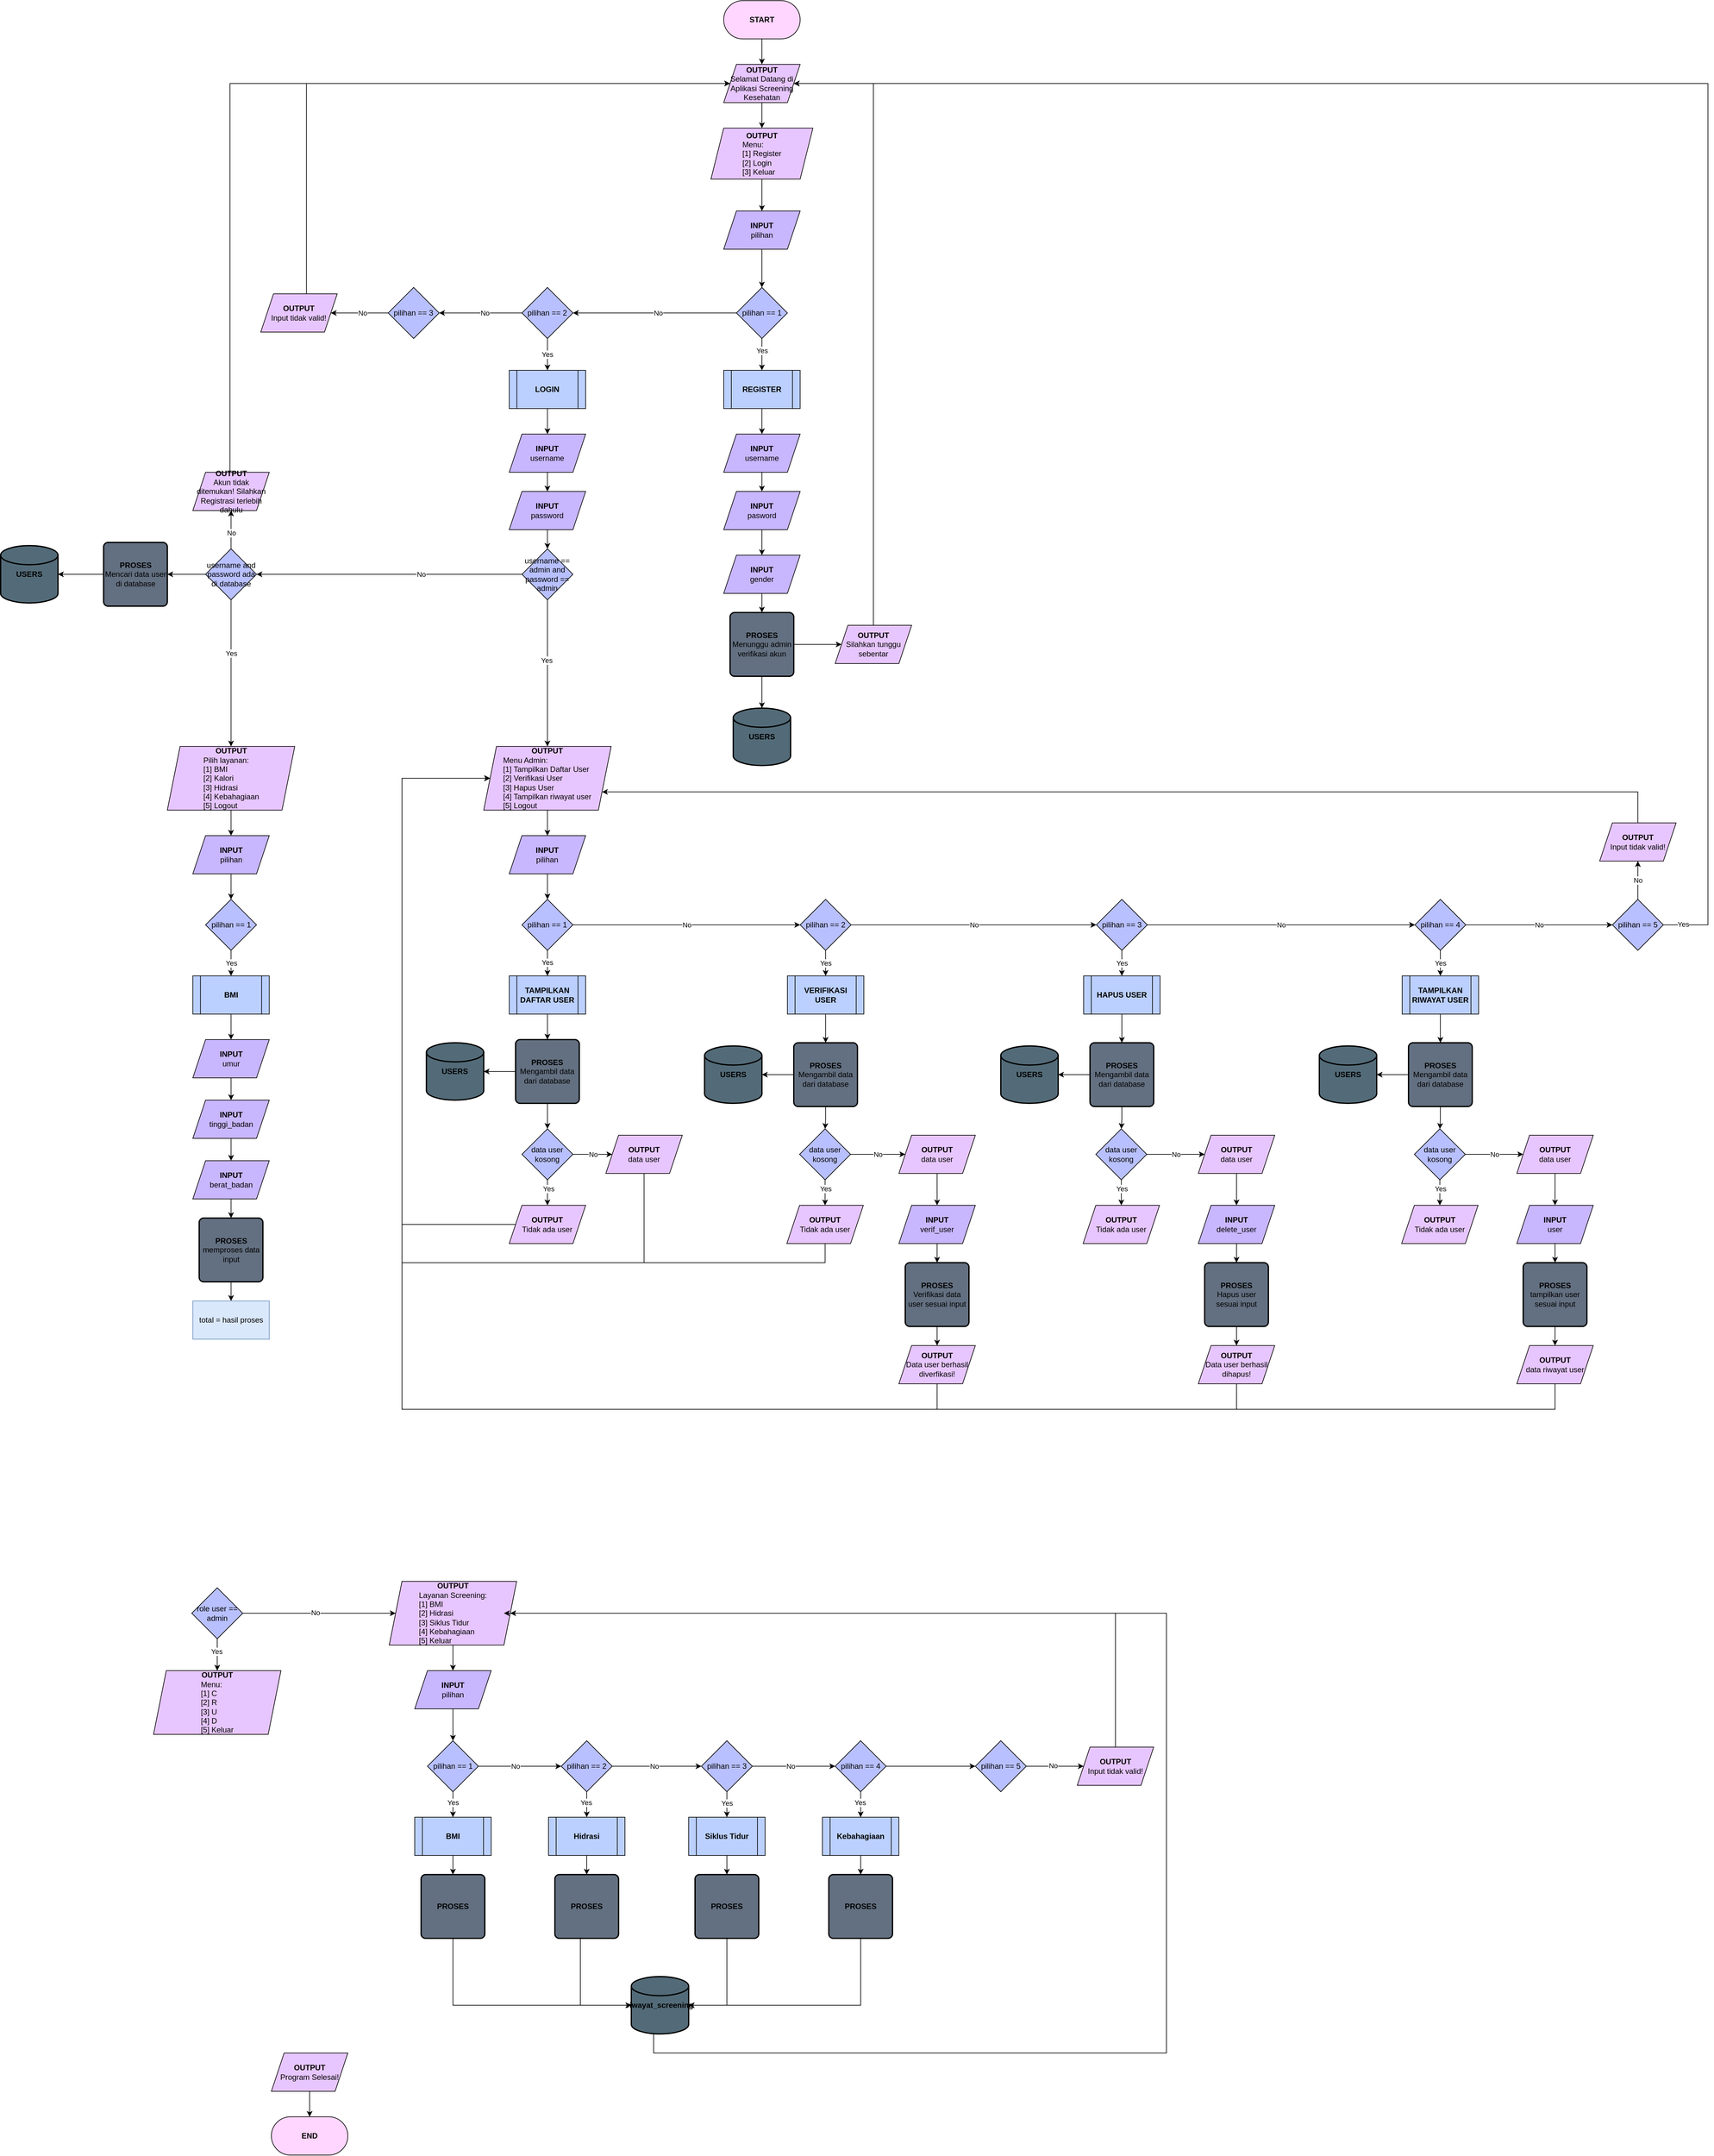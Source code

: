 <mxfile version="22.0.8" type="github">
  <diagram name="Page-1" id="qo0XNnkOASs_RlDREXJG">
    <mxGraphModel dx="5047" dy="2140" grid="1" gridSize="10" guides="1" tooltips="1" connect="1" arrows="1" fold="1" page="1" pageScale="1" pageWidth="850" pageHeight="1100" math="0" shadow="0">
      <root>
        <mxCell id="0" />
        <mxCell id="1" parent="0" />
        <mxCell id="Sn1ewvtp5F0sCQ9_cXQ1-5" value="" style="edgeStyle=orthogonalEdgeStyle;rounded=0;orthogonalLoop=1;jettySize=auto;html=1;" parent="1" source="Sn1ewvtp5F0sCQ9_cXQ1-2" target="Sn1ewvtp5F0sCQ9_cXQ1-4" edge="1">
          <mxGeometry relative="1" as="geometry" />
        </mxCell>
        <mxCell id="Sn1ewvtp5F0sCQ9_cXQ1-2" value="&lt;b&gt;START&lt;/b&gt;" style="rounded=1;whiteSpace=wrap;html=1;fillColor=#ffd6ff;arcSize=50;" parent="1" vertex="1">
          <mxGeometry x="365" y="50" width="120" height="60" as="geometry" />
        </mxCell>
        <mxCell id="Sn1ewvtp5F0sCQ9_cXQ1-3" value="&lt;b&gt;END&lt;br&gt;&lt;/b&gt;" style="rounded=1;whiteSpace=wrap;html=1;fillColor=#ffd6ff;arcSize=50;" parent="1" vertex="1">
          <mxGeometry x="-345" y="3370" width="120" height="60" as="geometry" />
        </mxCell>
        <mxCell id="Sn1ewvtp5F0sCQ9_cXQ1-7" value="" style="edgeStyle=orthogonalEdgeStyle;rounded=0;orthogonalLoop=1;jettySize=auto;html=1;" parent="1" source="Sn1ewvtp5F0sCQ9_cXQ1-4" target="Sn1ewvtp5F0sCQ9_cXQ1-6" edge="1">
          <mxGeometry relative="1" as="geometry" />
        </mxCell>
        <mxCell id="Sn1ewvtp5F0sCQ9_cXQ1-4" value="&lt;b&gt;OUTPUT&lt;/b&gt;&lt;br&gt;Selamat Datang di Aplikasi Screening Kesehatan" style="shape=parallelogram;perimeter=parallelogramPerimeter;whiteSpace=wrap;html=1;fixedSize=1;fillColor=#e7c6ff;" parent="1" vertex="1">
          <mxGeometry x="365" y="150" width="120" height="60" as="geometry" />
        </mxCell>
        <mxCell id="Sn1ewvtp5F0sCQ9_cXQ1-9" value="" style="edgeStyle=orthogonalEdgeStyle;rounded=0;orthogonalLoop=1;jettySize=auto;html=1;" parent="1" source="Sn1ewvtp5F0sCQ9_cXQ1-6" target="Sn1ewvtp5F0sCQ9_cXQ1-8" edge="1">
          <mxGeometry relative="1" as="geometry" />
        </mxCell>
        <mxCell id="Sn1ewvtp5F0sCQ9_cXQ1-6" value="&lt;b&gt;OUTPUT&lt;/b&gt;&lt;br&gt;&lt;div style=&quot;text-align: left;&quot;&gt;&lt;span style=&quot;background-color: initial;&quot;&gt;Menu:&lt;/span&gt;&lt;/div&gt;&lt;div style=&quot;text-align: left;&quot;&gt;&lt;span style=&quot;background-color: initial;&quot;&gt;[1] Register&lt;/span&gt;&lt;/div&gt;&lt;div style=&quot;text-align: left;&quot;&gt;&lt;span style=&quot;background-color: initial;&quot;&gt;[2] Login&lt;/span&gt;&lt;/div&gt;&lt;div style=&quot;text-align: left;&quot;&gt;&lt;span style=&quot;background-color: initial;&quot;&gt;[3] Keluar&lt;/span&gt;&lt;/div&gt;" style="shape=parallelogram;perimeter=parallelogramPerimeter;whiteSpace=wrap;html=1;fixedSize=1;fillColor=#e7c6ff;" parent="1" vertex="1">
          <mxGeometry x="345" y="250" width="160" height="80" as="geometry" />
        </mxCell>
        <mxCell id="Sn1ewvtp5F0sCQ9_cXQ1-11" value="" style="edgeStyle=orthogonalEdgeStyle;rounded=0;orthogonalLoop=1;jettySize=auto;html=1;" parent="1" source="Sn1ewvtp5F0sCQ9_cXQ1-8" target="Sn1ewvtp5F0sCQ9_cXQ1-10" edge="1">
          <mxGeometry relative="1" as="geometry" />
        </mxCell>
        <mxCell id="Sn1ewvtp5F0sCQ9_cXQ1-8" value="&lt;b&gt;INPUT&lt;/b&gt;&lt;br&gt;pilihan" style="shape=parallelogram;perimeter=parallelogramPerimeter;whiteSpace=wrap;html=1;fixedSize=1;fillColor=#c8b6ff;" parent="1" vertex="1">
          <mxGeometry x="365" y="380" width="120" height="60" as="geometry" />
        </mxCell>
        <mxCell id="Sn1ewvtp5F0sCQ9_cXQ1-13" value="" style="edgeStyle=orthogonalEdgeStyle;rounded=0;orthogonalLoop=1;jettySize=auto;html=1;" parent="1" source="Sn1ewvtp5F0sCQ9_cXQ1-10" target="Sn1ewvtp5F0sCQ9_cXQ1-12" edge="1">
          <mxGeometry relative="1" as="geometry" />
        </mxCell>
        <mxCell id="Sn1ewvtp5F0sCQ9_cXQ1-15" value="Yes" style="edgeLabel;html=1;align=center;verticalAlign=middle;resizable=0;points=[];" parent="Sn1ewvtp5F0sCQ9_cXQ1-13" vertex="1" connectable="0">
          <mxGeometry x="-0.231" relative="1" as="geometry">
            <mxPoint as="offset" />
          </mxGeometry>
        </mxCell>
        <mxCell id="Sn1ewvtp5F0sCQ9_cXQ1-17" style="edgeStyle=orthogonalEdgeStyle;rounded=0;orthogonalLoop=1;jettySize=auto;html=1;" parent="1" source="Sn1ewvtp5F0sCQ9_cXQ1-10" target="Sn1ewvtp5F0sCQ9_cXQ1-16" edge="1">
          <mxGeometry relative="1" as="geometry" />
        </mxCell>
        <mxCell id="Sn1ewvtp5F0sCQ9_cXQ1-18" value="No" style="edgeLabel;html=1;align=center;verticalAlign=middle;resizable=0;points=[];" parent="Sn1ewvtp5F0sCQ9_cXQ1-17" vertex="1" connectable="0">
          <mxGeometry x="-0.043" y="3" relative="1" as="geometry">
            <mxPoint y="-3" as="offset" />
          </mxGeometry>
        </mxCell>
        <mxCell id="Sn1ewvtp5F0sCQ9_cXQ1-10" value="pilihan == 1" style="rhombus;whiteSpace=wrap;html=1;fillColor=#b8c0ff;" parent="1" vertex="1">
          <mxGeometry x="385" y="500" width="80" height="80" as="geometry" />
        </mxCell>
        <mxCell id="Sn1ewvtp5F0sCQ9_cXQ1-12" value="&lt;b&gt;REGISTER&lt;/b&gt;" style="shape=process;whiteSpace=wrap;html=1;backgroundOutline=1;fillColor=#bbd0ff;" parent="1" vertex="1">
          <mxGeometry x="365" y="630" width="120" height="60" as="geometry" />
        </mxCell>
        <mxCell id="Sn1ewvtp5F0sCQ9_cXQ1-20" value="" style="edgeStyle=orthogonalEdgeStyle;rounded=0;orthogonalLoop=1;jettySize=auto;html=1;" parent="1" source="Sn1ewvtp5F0sCQ9_cXQ1-16" target="Sn1ewvtp5F0sCQ9_cXQ1-19" edge="1">
          <mxGeometry relative="1" as="geometry" />
        </mxCell>
        <mxCell id="Sn1ewvtp5F0sCQ9_cXQ1-21" value="Yes" style="edgeLabel;html=1;align=center;verticalAlign=middle;resizable=0;points=[];" parent="Sn1ewvtp5F0sCQ9_cXQ1-20" vertex="1" connectable="0">
          <mxGeometry x="0.002" y="-1" relative="1" as="geometry">
            <mxPoint as="offset" />
          </mxGeometry>
        </mxCell>
        <mxCell id="Sn1ewvtp5F0sCQ9_cXQ1-23" style="edgeStyle=orthogonalEdgeStyle;rounded=0;orthogonalLoop=1;jettySize=auto;html=1;entryX=1;entryY=0.5;entryDx=0;entryDy=0;" parent="1" source="Sn1ewvtp5F0sCQ9_cXQ1-16" target="Sn1ewvtp5F0sCQ9_cXQ1-22" edge="1">
          <mxGeometry relative="1" as="geometry" />
        </mxCell>
        <mxCell id="Sn1ewvtp5F0sCQ9_cXQ1-44" value="No" style="edgeLabel;html=1;align=center;verticalAlign=middle;resizable=0;points=[];" parent="Sn1ewvtp5F0sCQ9_cXQ1-23" vertex="1" connectable="0">
          <mxGeometry x="-0.096" y="2" relative="1" as="geometry">
            <mxPoint y="-2" as="offset" />
          </mxGeometry>
        </mxCell>
        <mxCell id="Sn1ewvtp5F0sCQ9_cXQ1-16" value="pilihan == 2" style="rhombus;whiteSpace=wrap;html=1;fillColor=#b8c0ff;" parent="1" vertex="1">
          <mxGeometry x="48.33" y="500" width="80" height="80" as="geometry" />
        </mxCell>
        <mxCell id="Sn1ewvtp5F0sCQ9_cXQ1-19" value="&lt;b&gt;LOGIN&lt;/b&gt;" style="shape=process;whiteSpace=wrap;html=1;backgroundOutline=1;fillColor=#bbd0ff;" parent="1" vertex="1">
          <mxGeometry x="28.33" y="630" width="120" height="60" as="geometry" />
        </mxCell>
        <mxCell id="Sn1ewvtp5F0sCQ9_cXQ1-41" value="" style="edgeStyle=orthogonalEdgeStyle;rounded=0;orthogonalLoop=1;jettySize=auto;html=1;" parent="1" source="Sn1ewvtp5F0sCQ9_cXQ1-22" target="Sn1ewvtp5F0sCQ9_cXQ1-40" edge="1">
          <mxGeometry relative="1" as="geometry" />
        </mxCell>
        <mxCell id="Sn1ewvtp5F0sCQ9_cXQ1-42" value="No" style="edgeLabel;html=1;align=center;verticalAlign=middle;resizable=0;points=[];" parent="Sn1ewvtp5F0sCQ9_cXQ1-41" vertex="1" connectable="0">
          <mxGeometry x="-0.751" y="3" relative="1" as="geometry">
            <mxPoint x="-30" y="-3" as="offset" />
          </mxGeometry>
        </mxCell>
        <mxCell id="Sn1ewvtp5F0sCQ9_cXQ1-22" value="pilihan == 3" style="rhombus;whiteSpace=wrap;html=1;fillColor=#b8c0ff;" parent="1" vertex="1">
          <mxGeometry x="-161.67" y="500" width="80" height="80" as="geometry" />
        </mxCell>
        <mxCell id="Sn1ewvtp5F0sCQ9_cXQ1-26" value="" style="edgeStyle=orthogonalEdgeStyle;rounded=0;orthogonalLoop=1;jettySize=auto;html=1;" parent="1" source="Sn1ewvtp5F0sCQ9_cXQ1-25" target="Sn1ewvtp5F0sCQ9_cXQ1-3" edge="1">
          <mxGeometry relative="1" as="geometry" />
        </mxCell>
        <mxCell id="Sn1ewvtp5F0sCQ9_cXQ1-25" value="&lt;b&gt;OUTPUT&lt;/b&gt;&lt;br&gt;Program Selesai!" style="shape=parallelogram;perimeter=parallelogramPerimeter;whiteSpace=wrap;html=1;fixedSize=1;fillColor=#e7c6ff;" parent="1" vertex="1">
          <mxGeometry x="-345" y="3270" width="120" height="60" as="geometry" />
        </mxCell>
        <mxCell id="Sn1ewvtp5F0sCQ9_cXQ1-28" value="&lt;b&gt;USERS&lt;/b&gt;" style="strokeWidth=2;html=1;shape=mxgraph.flowchart.database;whiteSpace=wrap;fillColor=#536b78;" parent="1" vertex="1">
          <mxGeometry x="380" y="1160" width="90" height="90" as="geometry" />
        </mxCell>
        <mxCell id="w7ZADpuzzI7rwIIFdgVD-18" value="" style="edgeStyle=orthogonalEdgeStyle;rounded=0;orthogonalLoop=1;jettySize=auto;html=1;" parent="1" source="Sn1ewvtp5F0sCQ9_cXQ1-32" target="Sn1ewvtp5F0sCQ9_cXQ1-28" edge="1">
          <mxGeometry relative="1" as="geometry" />
        </mxCell>
        <mxCell id="5jB1MhsBqJiascW-whLG-3" style="edgeStyle=orthogonalEdgeStyle;rounded=0;orthogonalLoop=1;jettySize=auto;html=1;" parent="1" source="Sn1ewvtp5F0sCQ9_cXQ1-32" target="5jB1MhsBqJiascW-whLG-1" edge="1">
          <mxGeometry relative="1" as="geometry" />
        </mxCell>
        <mxCell id="Sn1ewvtp5F0sCQ9_cXQ1-32" value="&lt;b&gt;PROSES&lt;/b&gt;&lt;br&gt;Menunggu admin verifikasi akun" style="rounded=1;whiteSpace=wrap;html=1;absoluteArcSize=1;arcSize=14;strokeWidth=2;fillColor=#637081;" parent="1" vertex="1">
          <mxGeometry x="375" y="1010" width="100" height="100" as="geometry" />
        </mxCell>
        <mxCell id="Sn1ewvtp5F0sCQ9_cXQ1-43" style="edgeStyle=orthogonalEdgeStyle;rounded=0;orthogonalLoop=1;jettySize=auto;html=1;entryX=0;entryY=0.5;entryDx=0;entryDy=0;" parent="1" source="Sn1ewvtp5F0sCQ9_cXQ1-40" target="Sn1ewvtp5F0sCQ9_cXQ1-4" edge="1">
          <mxGeometry relative="1" as="geometry">
            <Array as="points">
              <mxPoint x="-290" y="180" />
            </Array>
          </mxGeometry>
        </mxCell>
        <mxCell id="Sn1ewvtp5F0sCQ9_cXQ1-40" value="&lt;b&gt;OUTPUT&lt;/b&gt;&lt;br&gt;Input tidak valid!" style="shape=parallelogram;perimeter=parallelogramPerimeter;whiteSpace=wrap;html=1;fixedSize=1;fillColor=#e7c6ff;" parent="1" vertex="1">
          <mxGeometry x="-361.67" y="510" width="120" height="60" as="geometry" />
        </mxCell>
        <mxCell id="Sn1ewvtp5F0sCQ9_cXQ1-48" value="" style="edgeStyle=orthogonalEdgeStyle;rounded=0;orthogonalLoop=1;jettySize=auto;html=1;" parent="1" source="Sn1ewvtp5F0sCQ9_cXQ1-45" target="Sn1ewvtp5F0sCQ9_cXQ1-47" edge="1">
          <mxGeometry relative="1" as="geometry" />
        </mxCell>
        <mxCell id="Sn1ewvtp5F0sCQ9_cXQ1-49" value="Yes" style="edgeLabel;html=1;align=center;verticalAlign=middle;resizable=0;points=[];" parent="Sn1ewvtp5F0sCQ9_cXQ1-48" vertex="1" connectable="0">
          <mxGeometry x="-0.198" y="-1" relative="1" as="geometry">
            <mxPoint as="offset" />
          </mxGeometry>
        </mxCell>
        <mxCell id="Sn1ewvtp5F0sCQ9_cXQ1-52" style="edgeStyle=orthogonalEdgeStyle;rounded=0;orthogonalLoop=1;jettySize=auto;html=1;entryX=0;entryY=0.5;entryDx=0;entryDy=0;" parent="1" source="Sn1ewvtp5F0sCQ9_cXQ1-45" target="Sn1ewvtp5F0sCQ9_cXQ1-50" edge="1">
          <mxGeometry relative="1" as="geometry" />
        </mxCell>
        <mxCell id="Sn1ewvtp5F0sCQ9_cXQ1-57" value="No" style="edgeLabel;html=1;align=center;verticalAlign=middle;resizable=0;points=[];" parent="Sn1ewvtp5F0sCQ9_cXQ1-52" vertex="1" connectable="0">
          <mxGeometry x="-0.054" y="1" relative="1" as="geometry">
            <mxPoint as="offset" />
          </mxGeometry>
        </mxCell>
        <mxCell id="Sn1ewvtp5F0sCQ9_cXQ1-45" value="role user == admin" style="rhombus;whiteSpace=wrap;html=1;fillColor=#b8c0ff;" parent="1" vertex="1">
          <mxGeometry x="-470" y="2540" width="80" height="80" as="geometry" />
        </mxCell>
        <mxCell id="Sn1ewvtp5F0sCQ9_cXQ1-47" value="&lt;b&gt;OUTPUT&lt;/b&gt;&lt;br&gt;&lt;div style=&quot;text-align: left;&quot;&gt;&lt;span style=&quot;background-color: initial;&quot;&gt;Menu:&lt;/span&gt;&lt;/div&gt;&lt;div style=&quot;text-align: left;&quot;&gt;[1] C&lt;/div&gt;&lt;div style=&quot;text-align: left;&quot;&gt;[2] R&lt;/div&gt;&lt;div style=&quot;text-align: left;&quot;&gt;[3] U&lt;/div&gt;&lt;div style=&quot;text-align: left;&quot;&gt;[4] D&lt;/div&gt;&lt;div style=&quot;text-align: left;&quot;&gt;[5] Keluar&lt;/div&gt;" style="shape=parallelogram;perimeter=parallelogramPerimeter;whiteSpace=wrap;html=1;fixedSize=1;fillColor=#e7c6ff;" parent="1" vertex="1">
          <mxGeometry x="-530" y="2670" width="200" height="100" as="geometry" />
        </mxCell>
        <mxCell id="Sn1ewvtp5F0sCQ9_cXQ1-54" value="" style="edgeStyle=orthogonalEdgeStyle;rounded=0;orthogonalLoop=1;jettySize=auto;html=1;" parent="1" source="Sn1ewvtp5F0sCQ9_cXQ1-50" target="Sn1ewvtp5F0sCQ9_cXQ1-53" edge="1">
          <mxGeometry relative="1" as="geometry" />
        </mxCell>
        <mxCell id="Sn1ewvtp5F0sCQ9_cXQ1-50" value="&lt;b&gt;OUTPUT&lt;/b&gt;&lt;br&gt;&lt;div style=&quot;text-align: left;&quot;&gt;&lt;span style=&quot;background-color: initial;&quot;&gt;Layanan Screening:&lt;/span&gt;&lt;/div&gt;&lt;div style=&quot;text-align: left;&quot;&gt;[1] BMI&lt;/div&gt;&lt;div style=&quot;text-align: left;&quot;&gt;[2] Hidrasi&lt;/div&gt;&lt;div style=&quot;text-align: left;&quot;&gt;[3] Siklus Tidur&lt;/div&gt;&lt;div style=&quot;text-align: left;&quot;&gt;[4] Kebahagiaan&lt;/div&gt;&lt;div style=&quot;text-align: left;&quot;&gt;[5] Keluar&lt;/div&gt;" style="shape=parallelogram;perimeter=parallelogramPerimeter;whiteSpace=wrap;html=1;fixedSize=1;fillColor=#e7c6ff;" parent="1" vertex="1">
          <mxGeometry x="-160" y="2530" width="200" height="100" as="geometry" />
        </mxCell>
        <mxCell id="Sn1ewvtp5F0sCQ9_cXQ1-56" value="" style="edgeStyle=orthogonalEdgeStyle;rounded=0;orthogonalLoop=1;jettySize=auto;html=1;" parent="1" source="Sn1ewvtp5F0sCQ9_cXQ1-53" target="Sn1ewvtp5F0sCQ9_cXQ1-55" edge="1">
          <mxGeometry relative="1" as="geometry" />
        </mxCell>
        <mxCell id="Sn1ewvtp5F0sCQ9_cXQ1-53" value="&lt;b&gt;INPUT&lt;/b&gt;&lt;br&gt;pilihan" style="shape=parallelogram;perimeter=parallelogramPerimeter;whiteSpace=wrap;html=1;fixedSize=1;fillColor=#c8b6ff;" parent="1" vertex="1">
          <mxGeometry x="-120" y="2670" width="120" height="60" as="geometry" />
        </mxCell>
        <mxCell id="Sn1ewvtp5F0sCQ9_cXQ1-62" value="" style="edgeStyle=orthogonalEdgeStyle;rounded=0;orthogonalLoop=1;jettySize=auto;html=1;" parent="1" source="Sn1ewvtp5F0sCQ9_cXQ1-55" target="Sn1ewvtp5F0sCQ9_cXQ1-60" edge="1">
          <mxGeometry relative="1" as="geometry" />
        </mxCell>
        <mxCell id="Sn1ewvtp5F0sCQ9_cXQ1-82" value="Yes" style="edgeLabel;html=1;align=center;verticalAlign=middle;resizable=0;points=[];" parent="Sn1ewvtp5F0sCQ9_cXQ1-62" vertex="1" connectable="0">
          <mxGeometry x="-0.156" y="-1" relative="1" as="geometry">
            <mxPoint x="1" as="offset" />
          </mxGeometry>
        </mxCell>
        <mxCell id="Sn1ewvtp5F0sCQ9_cXQ1-66" style="edgeStyle=orthogonalEdgeStyle;rounded=0;orthogonalLoop=1;jettySize=auto;html=1;entryX=0;entryY=0.5;entryDx=0;entryDy=0;" parent="1" source="Sn1ewvtp5F0sCQ9_cXQ1-55" target="Sn1ewvtp5F0sCQ9_cXQ1-63" edge="1">
          <mxGeometry relative="1" as="geometry" />
        </mxCell>
        <mxCell id="Sn1ewvtp5F0sCQ9_cXQ1-87" value="No" style="edgeLabel;html=1;align=center;verticalAlign=middle;resizable=0;points=[];" parent="Sn1ewvtp5F0sCQ9_cXQ1-66" vertex="1" connectable="0">
          <mxGeometry x="-0.189" y="-1" relative="1" as="geometry">
            <mxPoint x="5" y="-1" as="offset" />
          </mxGeometry>
        </mxCell>
        <mxCell id="Sn1ewvtp5F0sCQ9_cXQ1-55" value="pilihan == 1" style="rhombus;whiteSpace=wrap;html=1;fillColor=#b8c0ff;" parent="1" vertex="1">
          <mxGeometry x="-100" y="2780" width="80" height="80" as="geometry" />
        </mxCell>
        <mxCell id="Sn1ewvtp5F0sCQ9_cXQ1-69" value="" style="edgeStyle=orthogonalEdgeStyle;rounded=0;orthogonalLoop=1;jettySize=auto;html=1;" parent="1" source="Sn1ewvtp5F0sCQ9_cXQ1-60" target="Sn1ewvtp5F0sCQ9_cXQ1-61" edge="1">
          <mxGeometry relative="1" as="geometry" />
        </mxCell>
        <mxCell id="Sn1ewvtp5F0sCQ9_cXQ1-60" value="&lt;b&gt;BMI&lt;/b&gt;" style="shape=process;whiteSpace=wrap;html=1;backgroundOutline=1;fillColor=#bbd0ff;" parent="1" vertex="1">
          <mxGeometry x="-120" y="2900" width="120" height="60" as="geometry" />
        </mxCell>
        <mxCell id="Sn1ewvtp5F0sCQ9_cXQ1-61" value="&lt;b&gt;PROSES&lt;/b&gt;" style="rounded=1;whiteSpace=wrap;html=1;absoluteArcSize=1;arcSize=14;strokeWidth=2;fillColor=#637081;" parent="1" vertex="1">
          <mxGeometry x="-110" y="2990" width="100" height="100" as="geometry" />
        </mxCell>
        <mxCell id="Sn1ewvtp5F0sCQ9_cXQ1-67" value="" style="edgeStyle=orthogonalEdgeStyle;rounded=0;orthogonalLoop=1;jettySize=auto;html=1;" parent="1" source="Sn1ewvtp5F0sCQ9_cXQ1-63" target="Sn1ewvtp5F0sCQ9_cXQ1-64" edge="1">
          <mxGeometry relative="1" as="geometry" />
        </mxCell>
        <mxCell id="Sn1ewvtp5F0sCQ9_cXQ1-83" value="Yes" style="edgeLabel;html=1;align=center;verticalAlign=middle;resizable=0;points=[];" parent="Sn1ewvtp5F0sCQ9_cXQ1-67" vertex="1" connectable="0">
          <mxGeometry x="-0.267" y="1" relative="1" as="geometry">
            <mxPoint x="-2" y="2" as="offset" />
          </mxGeometry>
        </mxCell>
        <mxCell id="Sn1ewvtp5F0sCQ9_cXQ1-73" style="edgeStyle=orthogonalEdgeStyle;rounded=0;orthogonalLoop=1;jettySize=auto;html=1;entryX=0;entryY=0.5;entryDx=0;entryDy=0;" parent="1" source="Sn1ewvtp5F0sCQ9_cXQ1-63" target="Sn1ewvtp5F0sCQ9_cXQ1-70" edge="1">
          <mxGeometry relative="1" as="geometry" />
        </mxCell>
        <mxCell id="Sn1ewvtp5F0sCQ9_cXQ1-88" value="No" style="edgeLabel;html=1;align=center;verticalAlign=middle;resizable=0;points=[];" parent="Sn1ewvtp5F0sCQ9_cXQ1-73" vertex="1" connectable="0">
          <mxGeometry x="-0.078" y="-2" relative="1" as="geometry">
            <mxPoint x="1" y="-2" as="offset" />
          </mxGeometry>
        </mxCell>
        <mxCell id="Sn1ewvtp5F0sCQ9_cXQ1-63" value="pilihan == 2" style="rhombus;whiteSpace=wrap;html=1;fillColor=#b8c0ff;" parent="1" vertex="1">
          <mxGeometry x="110" y="2780" width="80" height="80" as="geometry" />
        </mxCell>
        <mxCell id="Sn1ewvtp5F0sCQ9_cXQ1-68" value="" style="edgeStyle=orthogonalEdgeStyle;rounded=0;orthogonalLoop=1;jettySize=auto;html=1;" parent="1" source="Sn1ewvtp5F0sCQ9_cXQ1-64" target="Sn1ewvtp5F0sCQ9_cXQ1-65" edge="1">
          <mxGeometry relative="1" as="geometry" />
        </mxCell>
        <mxCell id="Sn1ewvtp5F0sCQ9_cXQ1-64" value="&lt;b&gt;Hidrasi&lt;/b&gt;" style="shape=process;whiteSpace=wrap;html=1;backgroundOutline=1;fillColor=#bbd0ff;" parent="1" vertex="1">
          <mxGeometry x="90" y="2900" width="120" height="60" as="geometry" />
        </mxCell>
        <mxCell id="Sn1ewvtp5F0sCQ9_cXQ1-65" value="&lt;b&gt;PROSES&lt;/b&gt;" style="rounded=1;whiteSpace=wrap;html=1;absoluteArcSize=1;arcSize=14;strokeWidth=2;fillColor=#637081;" parent="1" vertex="1">
          <mxGeometry x="100" y="2990" width="100" height="100" as="geometry" />
        </mxCell>
        <mxCell id="Sn1ewvtp5F0sCQ9_cXQ1-74" value="" style="edgeStyle=orthogonalEdgeStyle;rounded=0;orthogonalLoop=1;jettySize=auto;html=1;" parent="1" source="Sn1ewvtp5F0sCQ9_cXQ1-70" target="Sn1ewvtp5F0sCQ9_cXQ1-71" edge="1">
          <mxGeometry relative="1" as="geometry" />
        </mxCell>
        <mxCell id="Sn1ewvtp5F0sCQ9_cXQ1-84" value="Yes" style="edgeLabel;html=1;align=center;verticalAlign=middle;resizable=0;points=[];" parent="Sn1ewvtp5F0sCQ9_cXQ1-74" vertex="1" connectable="0">
          <mxGeometry x="-0.1" y="2" relative="1" as="geometry">
            <mxPoint x="-2" as="offset" />
          </mxGeometry>
        </mxCell>
        <mxCell id="Sn1ewvtp5F0sCQ9_cXQ1-79" style="edgeStyle=orthogonalEdgeStyle;rounded=0;orthogonalLoop=1;jettySize=auto;html=1;entryX=0;entryY=0.5;entryDx=0;entryDy=0;" parent="1" source="Sn1ewvtp5F0sCQ9_cXQ1-70" target="Sn1ewvtp5F0sCQ9_cXQ1-76" edge="1">
          <mxGeometry relative="1" as="geometry" />
        </mxCell>
        <mxCell id="Sn1ewvtp5F0sCQ9_cXQ1-89" value="No" style="edgeLabel;html=1;align=center;verticalAlign=middle;resizable=0;points=[];" parent="Sn1ewvtp5F0sCQ9_cXQ1-79" vertex="1" connectable="0">
          <mxGeometry x="-0.077" y="-4" relative="1" as="geometry">
            <mxPoint y="-4" as="offset" />
          </mxGeometry>
        </mxCell>
        <mxCell id="Sn1ewvtp5F0sCQ9_cXQ1-70" value="pilihan == 3" style="rhombus;whiteSpace=wrap;html=1;fillColor=#b8c0ff;" parent="1" vertex="1">
          <mxGeometry x="330" y="2780" width="80" height="80" as="geometry" />
        </mxCell>
        <mxCell id="Sn1ewvtp5F0sCQ9_cXQ1-75" value="" style="edgeStyle=orthogonalEdgeStyle;rounded=0;orthogonalLoop=1;jettySize=auto;html=1;" parent="1" source="Sn1ewvtp5F0sCQ9_cXQ1-71" target="Sn1ewvtp5F0sCQ9_cXQ1-72" edge="1">
          <mxGeometry relative="1" as="geometry" />
        </mxCell>
        <mxCell id="Sn1ewvtp5F0sCQ9_cXQ1-71" value="&lt;b&gt;Siklus Tidur&lt;/b&gt;" style="shape=process;whiteSpace=wrap;html=1;backgroundOutline=1;fillColor=#bbd0ff;" parent="1" vertex="1">
          <mxGeometry x="310" y="2900" width="120" height="60" as="geometry" />
        </mxCell>
        <mxCell id="Sn1ewvtp5F0sCQ9_cXQ1-72" value="&lt;b&gt;PROSES&lt;/b&gt;" style="rounded=1;whiteSpace=wrap;html=1;absoluteArcSize=1;arcSize=14;strokeWidth=2;fillColor=#637081;" parent="1" vertex="1">
          <mxGeometry x="320" y="2990" width="100" height="100" as="geometry" />
        </mxCell>
        <mxCell id="Sn1ewvtp5F0sCQ9_cXQ1-80" value="" style="edgeStyle=orthogonalEdgeStyle;rounded=0;orthogonalLoop=1;jettySize=auto;html=1;" parent="1" source="Sn1ewvtp5F0sCQ9_cXQ1-76" target="Sn1ewvtp5F0sCQ9_cXQ1-77" edge="1">
          <mxGeometry relative="1" as="geometry" />
        </mxCell>
        <mxCell id="Sn1ewvtp5F0sCQ9_cXQ1-86" value="Yes" style="edgeLabel;html=1;align=center;verticalAlign=middle;resizable=0;points=[];" parent="Sn1ewvtp5F0sCQ9_cXQ1-80" vertex="1" connectable="0">
          <mxGeometry x="-0.191" y="3" relative="1" as="geometry">
            <mxPoint x="-4" y="1" as="offset" />
          </mxGeometry>
        </mxCell>
        <mxCell id="Sn1ewvtp5F0sCQ9_cXQ1-102" style="edgeStyle=orthogonalEdgeStyle;rounded=0;orthogonalLoop=1;jettySize=auto;html=1;entryX=0;entryY=0.5;entryDx=0;entryDy=0;" parent="1" source="Sn1ewvtp5F0sCQ9_cXQ1-76" target="Sn1ewvtp5F0sCQ9_cXQ1-101" edge="1">
          <mxGeometry relative="1" as="geometry" />
        </mxCell>
        <mxCell id="Sn1ewvtp5F0sCQ9_cXQ1-76" value="pilihan == 4" style="rhombus;whiteSpace=wrap;html=1;fillColor=#b8c0ff;" parent="1" vertex="1">
          <mxGeometry x="540" y="2780" width="80" height="80" as="geometry" />
        </mxCell>
        <mxCell id="Sn1ewvtp5F0sCQ9_cXQ1-81" value="" style="edgeStyle=orthogonalEdgeStyle;rounded=0;orthogonalLoop=1;jettySize=auto;html=1;" parent="1" source="Sn1ewvtp5F0sCQ9_cXQ1-77" target="Sn1ewvtp5F0sCQ9_cXQ1-78" edge="1">
          <mxGeometry relative="1" as="geometry" />
        </mxCell>
        <mxCell id="Sn1ewvtp5F0sCQ9_cXQ1-77" value="&lt;b&gt;Kebahagiaan&lt;/b&gt;" style="shape=process;whiteSpace=wrap;html=1;backgroundOutline=1;fillColor=#bbd0ff;" parent="1" vertex="1">
          <mxGeometry x="520" y="2900" width="120" height="60" as="geometry" />
        </mxCell>
        <mxCell id="Sn1ewvtp5F0sCQ9_cXQ1-99" style="edgeStyle=orthogonalEdgeStyle;rounded=0;orthogonalLoop=1;jettySize=auto;html=1;entryX=1;entryY=0.5;entryDx=0;entryDy=0;entryPerimeter=0;" parent="1" source="Sn1ewvtp5F0sCQ9_cXQ1-78" target="Sn1ewvtp5F0sCQ9_cXQ1-95" edge="1">
          <mxGeometry relative="1" as="geometry">
            <mxPoint x="580" y="3200" as="targetPoint" />
            <Array as="points">
              <mxPoint x="580" y="3195" />
            </Array>
          </mxGeometry>
        </mxCell>
        <mxCell id="Sn1ewvtp5F0sCQ9_cXQ1-78" value="&lt;b&gt;PROSES&lt;/b&gt;" style="rounded=1;whiteSpace=wrap;html=1;absoluteArcSize=1;arcSize=14;strokeWidth=2;fillColor=#637081;" parent="1" vertex="1">
          <mxGeometry x="530" y="2990" width="100" height="100" as="geometry" />
        </mxCell>
        <mxCell id="Sn1ewvtp5F0sCQ9_cXQ1-105" style="edgeStyle=orthogonalEdgeStyle;rounded=0;orthogonalLoop=1;jettySize=auto;html=1;entryX=1;entryY=0.5;entryDx=0;entryDy=0;" parent="1" source="Sn1ewvtp5F0sCQ9_cXQ1-91" target="Sn1ewvtp5F0sCQ9_cXQ1-50" edge="1">
          <mxGeometry relative="1" as="geometry">
            <Array as="points">
              <mxPoint x="980" y="2580" />
            </Array>
          </mxGeometry>
        </mxCell>
        <mxCell id="Sn1ewvtp5F0sCQ9_cXQ1-91" value="&lt;b&gt;OUTPUT&lt;/b&gt;&lt;br&gt;Input tidak valid!" style="shape=parallelogram;perimeter=parallelogramPerimeter;whiteSpace=wrap;html=1;fixedSize=1;fillColor=#e7c6ff;" parent="1" vertex="1">
          <mxGeometry x="920" y="2790" width="120" height="60" as="geometry" />
        </mxCell>
        <mxCell id="Sn1ewvtp5F0sCQ9_cXQ1-110" style="edgeStyle=orthogonalEdgeStyle;rounded=0;orthogonalLoop=1;jettySize=auto;html=1;entryX=1;entryY=0.5;entryDx=0;entryDy=0;" parent="1" edge="1">
          <mxGeometry relative="1" as="geometry">
            <mxPoint x="255" y="3240" as="sourcePoint" />
            <mxPoint x="20" y="2580" as="targetPoint" />
            <Array as="points">
              <mxPoint x="255" y="3270" />
              <mxPoint x="1060" y="3270" />
              <mxPoint x="1060" y="2580" />
            </Array>
          </mxGeometry>
        </mxCell>
        <mxCell id="Sn1ewvtp5F0sCQ9_cXQ1-95" value="&lt;b&gt;riwayat_screening&lt;/b&gt;" style="strokeWidth=2;html=1;shape=mxgraph.flowchart.database;whiteSpace=wrap;fillColor=#536b78;" parent="1" vertex="1">
          <mxGeometry x="220" y="3150" width="90" height="90" as="geometry" />
        </mxCell>
        <mxCell id="Sn1ewvtp5F0sCQ9_cXQ1-96" style="edgeStyle=orthogonalEdgeStyle;rounded=0;orthogonalLoop=1;jettySize=auto;html=1;entryX=0;entryY=0.5;entryDx=0;entryDy=0;entryPerimeter=0;" parent="1" source="Sn1ewvtp5F0sCQ9_cXQ1-61" target="Sn1ewvtp5F0sCQ9_cXQ1-95" edge="1">
          <mxGeometry relative="1" as="geometry">
            <Array as="points">
              <mxPoint x="-60" y="3195" />
            </Array>
          </mxGeometry>
        </mxCell>
        <mxCell id="Sn1ewvtp5F0sCQ9_cXQ1-97" style="edgeStyle=orthogonalEdgeStyle;rounded=0;orthogonalLoop=1;jettySize=auto;html=1;entryX=0;entryY=0.5;entryDx=0;entryDy=0;entryPerimeter=0;" parent="1" source="Sn1ewvtp5F0sCQ9_cXQ1-65" target="Sn1ewvtp5F0sCQ9_cXQ1-95" edge="1">
          <mxGeometry relative="1" as="geometry">
            <Array as="points">
              <mxPoint x="140" y="3195" />
            </Array>
          </mxGeometry>
        </mxCell>
        <mxCell id="Sn1ewvtp5F0sCQ9_cXQ1-98" style="edgeStyle=orthogonalEdgeStyle;rounded=0;orthogonalLoop=1;jettySize=auto;html=1;entryX=1;entryY=0.5;entryDx=0;entryDy=0;entryPerimeter=0;" parent="1" source="Sn1ewvtp5F0sCQ9_cXQ1-72" target="Sn1ewvtp5F0sCQ9_cXQ1-95" edge="1">
          <mxGeometry relative="1" as="geometry">
            <Array as="points">
              <mxPoint x="370" y="3195" />
            </Array>
          </mxGeometry>
        </mxCell>
        <mxCell id="Sn1ewvtp5F0sCQ9_cXQ1-103" style="edgeStyle=orthogonalEdgeStyle;rounded=0;orthogonalLoop=1;jettySize=auto;html=1;entryX=0;entryY=0.5;entryDx=0;entryDy=0;" parent="1" source="Sn1ewvtp5F0sCQ9_cXQ1-101" target="Sn1ewvtp5F0sCQ9_cXQ1-91" edge="1">
          <mxGeometry relative="1" as="geometry" />
        </mxCell>
        <mxCell id="Sn1ewvtp5F0sCQ9_cXQ1-104" value="No" style="edgeLabel;html=1;align=center;verticalAlign=middle;resizable=0;points=[];" parent="Sn1ewvtp5F0sCQ9_cXQ1-103" vertex="1" connectable="0">
          <mxGeometry x="0.057" relative="1" as="geometry">
            <mxPoint x="-6" y="-1" as="offset" />
          </mxGeometry>
        </mxCell>
        <mxCell id="Sn1ewvtp5F0sCQ9_cXQ1-101" value="pilihan == 5" style="rhombus;whiteSpace=wrap;html=1;fillColor=#b8c0ff;" parent="1" vertex="1">
          <mxGeometry x="760" y="2780" width="80" height="80" as="geometry" />
        </mxCell>
        <mxCell id="w7ZADpuzzI7rwIIFdgVD-4" value="" style="edgeStyle=orthogonalEdgeStyle;rounded=0;orthogonalLoop=1;jettySize=auto;html=1;" parent="1" source="Sn1ewvtp5F0sCQ9_cXQ1-19" target="w7ZADpuzzI7rwIIFdgVD-3" edge="1">
          <mxGeometry relative="1" as="geometry">
            <mxPoint x="88.33" y="690" as="sourcePoint" />
            <mxPoint x="88.33" y="820" as="targetPoint" />
          </mxGeometry>
        </mxCell>
        <mxCell id="w7ZADpuzzI7rwIIFdgVD-14" value="" style="edgeStyle=orthogonalEdgeStyle;rounded=0;orthogonalLoop=1;jettySize=auto;html=1;" parent="1" source="w7ZADpuzzI7rwIIFdgVD-3" target="w7ZADpuzzI7rwIIFdgVD-13" edge="1">
          <mxGeometry relative="1" as="geometry" />
        </mxCell>
        <mxCell id="w7ZADpuzzI7rwIIFdgVD-3" value="&lt;b&gt;INPUT&lt;/b&gt;&lt;br&gt;username" style="shape=parallelogram;perimeter=parallelogramPerimeter;whiteSpace=wrap;html=1;fixedSize=1;fillColor=#c8b6ff;" parent="1" vertex="1">
          <mxGeometry x="28.33" y="730" width="120" height="60" as="geometry" />
        </mxCell>
        <mxCell id="w7ZADpuzzI7rwIIFdgVD-6" value="" style="edgeStyle=orthogonalEdgeStyle;rounded=0;orthogonalLoop=1;jettySize=auto;html=1;" parent="1" source="Sn1ewvtp5F0sCQ9_cXQ1-12" target="w7ZADpuzzI7rwIIFdgVD-5" edge="1">
          <mxGeometry relative="1" as="geometry">
            <mxPoint x="425" y="690" as="sourcePoint" />
            <mxPoint x="425" y="820" as="targetPoint" />
          </mxGeometry>
        </mxCell>
        <mxCell id="w7ZADpuzzI7rwIIFdgVD-5" value="&lt;b&gt;INPUT&lt;/b&gt;&lt;br&gt;username" style="shape=parallelogram;perimeter=parallelogramPerimeter;whiteSpace=wrap;html=1;fixedSize=1;fillColor=#c8b6ff;" parent="1" vertex="1">
          <mxGeometry x="365" y="730" width="120" height="60" as="geometry" />
        </mxCell>
        <mxCell id="w7ZADpuzzI7rwIIFdgVD-8" value="" style="edgeStyle=orthogonalEdgeStyle;rounded=0;orthogonalLoop=1;jettySize=auto;html=1;" parent="1" source="w7ZADpuzzI7rwIIFdgVD-5" target="w7ZADpuzzI7rwIIFdgVD-7" edge="1">
          <mxGeometry relative="1" as="geometry">
            <mxPoint x="425" y="790" as="sourcePoint" />
            <mxPoint x="425" y="1150" as="targetPoint" />
          </mxGeometry>
        </mxCell>
        <mxCell id="EOrwyC5NnsdYLsda_1K0-76" value="" style="edgeStyle=orthogonalEdgeStyle;rounded=0;orthogonalLoop=1;jettySize=auto;html=1;" edge="1" parent="1" source="w7ZADpuzzI7rwIIFdgVD-7" target="EOrwyC5NnsdYLsda_1K0-74">
          <mxGeometry relative="1" as="geometry" />
        </mxCell>
        <mxCell id="w7ZADpuzzI7rwIIFdgVD-7" value="&lt;b&gt;INPUT&lt;/b&gt;&lt;br&gt;pasword" style="shape=parallelogram;perimeter=parallelogramPerimeter;whiteSpace=wrap;html=1;fixedSize=1;fillColor=#c8b6ff;" parent="1" vertex="1">
          <mxGeometry x="365" y="820" width="120" height="60" as="geometry" />
        </mxCell>
        <mxCell id="5jB1MhsBqJiascW-whLG-7" value="" style="edgeStyle=orthogonalEdgeStyle;rounded=0;orthogonalLoop=1;jettySize=auto;html=1;" parent="1" source="w7ZADpuzzI7rwIIFdgVD-11" target="5jB1MhsBqJiascW-whLG-6" edge="1">
          <mxGeometry relative="1" as="geometry" />
        </mxCell>
        <mxCell id="w7ZADpuzzI7rwIIFdgVD-11" value="&lt;b&gt;OUTPUT&lt;/b&gt;&lt;br&gt;&lt;div style=&quot;text-align: left;&quot;&gt;&lt;span style=&quot;background-color: initial;&quot;&gt;Menu Admin:&lt;/span&gt;&lt;/div&gt;&lt;div style=&quot;text-align: left;&quot;&gt;&lt;span style=&quot;background-color: initial;&quot;&gt;[1] Tampilkan Daftar User&lt;/span&gt;&lt;/div&gt;&lt;div style=&quot;text-align: left;&quot;&gt;&lt;span style=&quot;background-color: initial;&quot;&gt;[2] Verifikasi User&lt;/span&gt;&lt;/div&gt;&lt;div style=&quot;text-align: left;&quot;&gt;&lt;span style=&quot;background-color: initial;&quot;&gt;[3] Hapus User&lt;/span&gt;&lt;/div&gt;&lt;div style=&quot;text-align: left;&quot;&gt;[4] Tampilkan riwayat user&lt;/div&gt;&lt;div style=&quot;text-align: left;&quot;&gt;[5] Logout&lt;/div&gt;" style="shape=parallelogram;perimeter=parallelogramPerimeter;whiteSpace=wrap;html=1;fixedSize=1;fillColor=#e7c6ff;" parent="1" vertex="1">
          <mxGeometry x="-11.67" y="1220" width="200" height="100" as="geometry" />
        </mxCell>
        <mxCell id="w7ZADpuzzI7rwIIFdgVD-16" value="" style="edgeStyle=orthogonalEdgeStyle;rounded=0;orthogonalLoop=1;jettySize=auto;html=1;" parent="1" source="w7ZADpuzzI7rwIIFdgVD-13" target="w7ZADpuzzI7rwIIFdgVD-15" edge="1">
          <mxGeometry relative="1" as="geometry" />
        </mxCell>
        <mxCell id="w7ZADpuzzI7rwIIFdgVD-13" value="&lt;b&gt;INPUT&lt;/b&gt;&lt;br&gt;password" style="shape=parallelogram;perimeter=parallelogramPerimeter;whiteSpace=wrap;html=1;fixedSize=1;fillColor=#c8b6ff;" parent="1" vertex="1">
          <mxGeometry x="28.33" y="820" width="120" height="60" as="geometry" />
        </mxCell>
        <mxCell id="w7ZADpuzzI7rwIIFdgVD-17" value="" style="edgeStyle=orthogonalEdgeStyle;rounded=0;orthogonalLoop=1;jettySize=auto;html=1;" parent="1" source="w7ZADpuzzI7rwIIFdgVD-15" target="w7ZADpuzzI7rwIIFdgVD-11" edge="1">
          <mxGeometry relative="1" as="geometry" />
        </mxCell>
        <mxCell id="w7ZADpuzzI7rwIIFdgVD-35" value="Yes" style="edgeLabel;html=1;align=center;verticalAlign=middle;resizable=0;points=[];" parent="w7ZADpuzzI7rwIIFdgVD-17" vertex="1" connectable="0">
          <mxGeometry x="-0.173" y="2" relative="1" as="geometry">
            <mxPoint x="-4" as="offset" />
          </mxGeometry>
        </mxCell>
        <mxCell id="w7ZADpuzzI7rwIIFdgVD-27" style="edgeStyle=orthogonalEdgeStyle;rounded=0;orthogonalLoop=1;jettySize=auto;html=1;entryX=1;entryY=0.5;entryDx=0;entryDy=0;" parent="1" source="w7ZADpuzzI7rwIIFdgVD-15" target="w7ZADpuzzI7rwIIFdgVD-26" edge="1">
          <mxGeometry relative="1" as="geometry" />
        </mxCell>
        <mxCell id="w7ZADpuzzI7rwIIFdgVD-36" value="No" style="edgeLabel;html=1;align=center;verticalAlign=middle;resizable=0;points=[];" parent="w7ZADpuzzI7rwIIFdgVD-27" vertex="1" connectable="0">
          <mxGeometry x="-0.252" y="1" relative="1" as="geometry">
            <mxPoint x="-3" y="-1" as="offset" />
          </mxGeometry>
        </mxCell>
        <mxCell id="w7ZADpuzzI7rwIIFdgVD-15" value="username == admin and password == admin" style="rhombus;whiteSpace=wrap;html=1;fillColor=#b8c0ff;" parent="1" vertex="1">
          <mxGeometry x="48.33" y="910" width="80" height="80" as="geometry" />
        </mxCell>
        <mxCell id="w7ZADpuzzI7rwIIFdgVD-29" value="" style="edgeStyle=orthogonalEdgeStyle;rounded=0;orthogonalLoop=1;jettySize=auto;html=1;" parent="1" source="w7ZADpuzzI7rwIIFdgVD-30" target="w7ZADpuzzI7rwIIFdgVD-28" edge="1">
          <mxGeometry relative="1" as="geometry" />
        </mxCell>
        <mxCell id="w7ZADpuzzI7rwIIFdgVD-34" value="" style="edgeStyle=orthogonalEdgeStyle;rounded=0;orthogonalLoop=1;jettySize=auto;html=1;" parent="1" source="w7ZADpuzzI7rwIIFdgVD-26" target="w7ZADpuzzI7rwIIFdgVD-33" edge="1">
          <mxGeometry relative="1" as="geometry" />
        </mxCell>
        <mxCell id="w7ZADpuzzI7rwIIFdgVD-37" value="Yes" style="edgeLabel;html=1;align=center;verticalAlign=middle;resizable=0;points=[];" parent="w7ZADpuzzI7rwIIFdgVD-34" vertex="1" connectable="0">
          <mxGeometry x="-0.276" relative="1" as="geometry">
            <mxPoint as="offset" />
          </mxGeometry>
        </mxCell>
        <mxCell id="w7ZADpuzzI7rwIIFdgVD-42" style="edgeStyle=orthogonalEdgeStyle;rounded=0;orthogonalLoop=1;jettySize=auto;html=1;entryX=0.5;entryY=1;entryDx=0;entryDy=0;" parent="1" source="w7ZADpuzzI7rwIIFdgVD-26" target="w7ZADpuzzI7rwIIFdgVD-22" edge="1">
          <mxGeometry relative="1" as="geometry" />
        </mxCell>
        <mxCell id="w7ZADpuzzI7rwIIFdgVD-43" value="No" style="edgeLabel;html=1;align=center;verticalAlign=middle;resizable=0;points=[];" parent="w7ZADpuzzI7rwIIFdgVD-42" vertex="1" connectable="0">
          <mxGeometry x="-0.17" relative="1" as="geometry">
            <mxPoint as="offset" />
          </mxGeometry>
        </mxCell>
        <mxCell id="w7ZADpuzzI7rwIIFdgVD-26" value="username and password ada di database" style="rhombus;whiteSpace=wrap;html=1;fillColor=#b8c0ff;" parent="1" vertex="1">
          <mxGeometry x="-448.33" y="910" width="80" height="80" as="geometry" />
        </mxCell>
        <mxCell id="w7ZADpuzzI7rwIIFdgVD-28" value="&lt;b&gt;USERS&lt;/b&gt;" style="strokeWidth=2;html=1;shape=mxgraph.flowchart.database;whiteSpace=wrap;fillColor=#536b78;" parent="1" vertex="1">
          <mxGeometry x="-770" y="905" width="90" height="90" as="geometry" />
        </mxCell>
        <mxCell id="w7ZADpuzzI7rwIIFdgVD-32" value="" style="edgeStyle=orthogonalEdgeStyle;rounded=0;orthogonalLoop=1;jettySize=auto;html=1;" parent="1" source="w7ZADpuzzI7rwIIFdgVD-26" target="w7ZADpuzzI7rwIIFdgVD-30" edge="1">
          <mxGeometry relative="1" as="geometry">
            <mxPoint x="-458.33" y="950" as="sourcePoint" />
            <mxPoint x="-680.33" y="950" as="targetPoint" />
          </mxGeometry>
        </mxCell>
        <mxCell id="w7ZADpuzzI7rwIIFdgVD-30" value="&lt;b&gt;PROSES&lt;/b&gt;&lt;br&gt;Mencari data user di database" style="rounded=1;whiteSpace=wrap;html=1;absoluteArcSize=1;arcSize=14;strokeWidth=2;fillColor=#637081;" parent="1" vertex="1">
          <mxGeometry x="-608.33" y="900" width="100" height="100" as="geometry" />
        </mxCell>
        <mxCell id="EOrwyC5NnsdYLsda_1K0-69" value="" style="edgeStyle=orthogonalEdgeStyle;rounded=0;orthogonalLoop=1;jettySize=auto;html=1;" edge="1" parent="1" source="w7ZADpuzzI7rwIIFdgVD-33" target="EOrwyC5NnsdYLsda_1K0-68">
          <mxGeometry relative="1" as="geometry" />
        </mxCell>
        <mxCell id="w7ZADpuzzI7rwIIFdgVD-33" value="&lt;b&gt;OUTPUT&lt;/b&gt;&lt;br&gt;&lt;div style=&quot;text-align: left;&quot;&gt;&lt;span style=&quot;background-color: initial;&quot;&gt;Pilih layanan:&lt;/span&gt;&lt;/div&gt;&lt;div style=&quot;text-align: left;&quot;&gt;&lt;span style=&quot;background-color: initial;&quot;&gt;[1] BMI&lt;/span&gt;&lt;/div&gt;&lt;div style=&quot;text-align: left;&quot;&gt;&lt;span style=&quot;background-color: initial;&quot;&gt;[2] Kalori&lt;/span&gt;&lt;/div&gt;&lt;div style=&quot;text-align: left;&quot;&gt;&lt;span style=&quot;background-color: initial;&quot;&gt;[3] Hidrasi&lt;/span&gt;&lt;/div&gt;&lt;div style=&quot;text-align: left;&quot;&gt;[4] Kebahagiaan&lt;/div&gt;&lt;div style=&quot;text-align: left;&quot;&gt;[5] Logout&lt;/div&gt;" style="shape=parallelogram;perimeter=parallelogramPerimeter;whiteSpace=wrap;html=1;fixedSize=1;fillColor=#e7c6ff;" parent="1" vertex="1">
          <mxGeometry x="-508.33" y="1220" width="200" height="100" as="geometry" />
        </mxCell>
        <mxCell id="w7ZADpuzzI7rwIIFdgVD-44" style="edgeStyle=orthogonalEdgeStyle;rounded=0;orthogonalLoop=1;jettySize=auto;html=1;entryX=0;entryY=0.5;entryDx=0;entryDy=0;" parent="1" source="w7ZADpuzzI7rwIIFdgVD-22" target="Sn1ewvtp5F0sCQ9_cXQ1-4" edge="1">
          <mxGeometry relative="1" as="geometry">
            <Array as="points">
              <mxPoint x="-410" y="820" />
              <mxPoint x="-410" y="180" />
            </Array>
          </mxGeometry>
        </mxCell>
        <mxCell id="w7ZADpuzzI7rwIIFdgVD-22" value="&lt;b&gt;OUTPUT&lt;/b&gt;&lt;br&gt;Akun tidak ditemukan! Silahkan Registrasi terlebih dahulu" style="shape=parallelogram;perimeter=parallelogramPerimeter;whiteSpace=wrap;html=1;fixedSize=1;fillColor=#e7c6ff;" parent="1" vertex="1">
          <mxGeometry x="-468.33" y="790" width="120" height="60" as="geometry" />
        </mxCell>
        <mxCell id="5jB1MhsBqJiascW-whLG-4" style="edgeStyle=orthogonalEdgeStyle;rounded=0;orthogonalLoop=1;jettySize=auto;html=1;entryX=1;entryY=0.5;entryDx=0;entryDy=0;" parent="1" source="5jB1MhsBqJiascW-whLG-1" target="Sn1ewvtp5F0sCQ9_cXQ1-4" edge="1">
          <mxGeometry relative="1" as="geometry">
            <Array as="points">
              <mxPoint x="600" y="180" />
            </Array>
          </mxGeometry>
        </mxCell>
        <mxCell id="5jB1MhsBqJiascW-whLG-1" value="&lt;b&gt;OUTPUT&lt;/b&gt;&lt;br&gt;Silahkan tunggu sebentar" style="shape=parallelogram;perimeter=parallelogramPerimeter;whiteSpace=wrap;html=1;fixedSize=1;fillColor=#e7c6ff;" parent="1" vertex="1">
          <mxGeometry x="540" y="1030" width="120" height="60" as="geometry" />
        </mxCell>
        <mxCell id="5jB1MhsBqJiascW-whLG-9" value="" style="edgeStyle=orthogonalEdgeStyle;rounded=0;orthogonalLoop=1;jettySize=auto;html=1;" parent="1" source="5jB1MhsBqJiascW-whLG-6" target="5jB1MhsBqJiascW-whLG-8" edge="1">
          <mxGeometry relative="1" as="geometry" />
        </mxCell>
        <mxCell id="5jB1MhsBqJiascW-whLG-6" value="&lt;b&gt;INPUT&lt;/b&gt;&lt;br&gt;pilihan" style="shape=parallelogram;perimeter=parallelogramPerimeter;whiteSpace=wrap;html=1;fixedSize=1;fillColor=#c8b6ff;" parent="1" vertex="1">
          <mxGeometry x="28.33" y="1360" width="120" height="60" as="geometry" />
        </mxCell>
        <mxCell id="5jB1MhsBqJiascW-whLG-12" value="" style="edgeStyle=orthogonalEdgeStyle;rounded=0;orthogonalLoop=1;jettySize=auto;html=1;" parent="1" source="5jB1MhsBqJiascW-whLG-8" target="5jB1MhsBqJiascW-whLG-11" edge="1">
          <mxGeometry relative="1" as="geometry" />
        </mxCell>
        <mxCell id="5jB1MhsBqJiascW-whLG-20" value="Yes" style="edgeLabel;html=1;align=center;verticalAlign=middle;resizable=0;points=[];" parent="5jB1MhsBqJiascW-whLG-12" vertex="1" connectable="0">
          <mxGeometry x="-0.087" y="-1" relative="1" as="geometry">
            <mxPoint as="offset" />
          </mxGeometry>
        </mxCell>
        <mxCell id="5jB1MhsBqJiascW-whLG-32" value="No" style="edgeStyle=orthogonalEdgeStyle;rounded=0;orthogonalLoop=1;jettySize=auto;html=1;entryX=0;entryY=0.5;entryDx=0;entryDy=0;" parent="1" source="5jB1MhsBqJiascW-whLG-8" target="5jB1MhsBqJiascW-whLG-31" edge="1">
          <mxGeometry relative="1" as="geometry" />
        </mxCell>
        <mxCell id="5jB1MhsBqJiascW-whLG-8" value="pilihan == 1" style="rhombus;whiteSpace=wrap;html=1;fillColor=#b8c0ff;" parent="1" vertex="1">
          <mxGeometry x="48.33" y="1460" width="80" height="80" as="geometry" />
        </mxCell>
        <mxCell id="5jB1MhsBqJiascW-whLG-16" value="" style="edgeStyle=orthogonalEdgeStyle;rounded=0;orthogonalLoop=1;jettySize=auto;html=1;" parent="1" source="5jB1MhsBqJiascW-whLG-11" target="5jB1MhsBqJiascW-whLG-13" edge="1">
          <mxGeometry relative="1" as="geometry" />
        </mxCell>
        <mxCell id="5jB1MhsBqJiascW-whLG-11" value="&lt;b&gt;TAMPILKAN DAFTAR USER&lt;/b&gt;" style="shape=process;whiteSpace=wrap;html=1;backgroundOutline=1;fillColor=#bbd0ff;" parent="1" vertex="1">
          <mxGeometry x="28.33" y="1580" width="120" height="60" as="geometry" />
        </mxCell>
        <mxCell id="5jB1MhsBqJiascW-whLG-18" value="" style="edgeStyle=orthogonalEdgeStyle;rounded=0;orthogonalLoop=1;jettySize=auto;html=1;" parent="1" source="5jB1MhsBqJiascW-whLG-13" target="5jB1MhsBqJiascW-whLG-17" edge="1">
          <mxGeometry relative="1" as="geometry" />
        </mxCell>
        <mxCell id="5jB1MhsBqJiascW-whLG-21" value="" style="edgeStyle=orthogonalEdgeStyle;rounded=0;orthogonalLoop=1;jettySize=auto;html=1;" parent="1" source="5jB1MhsBqJiascW-whLG-13" target="5jB1MhsBqJiascW-whLG-19" edge="1">
          <mxGeometry relative="1" as="geometry" />
        </mxCell>
        <mxCell id="5jB1MhsBqJiascW-whLG-13" value="&lt;b&gt;PROSES&lt;/b&gt;&lt;br&gt;Mengambil data dari database" style="rounded=1;whiteSpace=wrap;html=1;absoluteArcSize=1;arcSize=14;strokeWidth=2;fillColor=#637081;" parent="1" vertex="1">
          <mxGeometry x="38.33" y="1680" width="100" height="100" as="geometry" />
        </mxCell>
        <mxCell id="5jB1MhsBqJiascW-whLG-17" value="&lt;b&gt;USERS&lt;/b&gt;" style="strokeWidth=2;html=1;shape=mxgraph.flowchart.database;whiteSpace=wrap;fillColor=#536b78;" parent="1" vertex="1">
          <mxGeometry x="-101.67" y="1685" width="90" height="90" as="geometry" />
        </mxCell>
        <mxCell id="5jB1MhsBqJiascW-whLG-23" value="" style="edgeStyle=orthogonalEdgeStyle;rounded=0;orthogonalLoop=1;jettySize=auto;html=1;" parent="1" source="5jB1MhsBqJiascW-whLG-19" target="5jB1MhsBqJiascW-whLG-22" edge="1">
          <mxGeometry relative="1" as="geometry" />
        </mxCell>
        <mxCell id="5jB1MhsBqJiascW-whLG-24" value="Yes" style="edgeLabel;html=1;align=center;verticalAlign=middle;resizable=0;points=[];" parent="5jB1MhsBqJiascW-whLG-23" vertex="1" connectable="0">
          <mxGeometry x="-0.315" y="-4" relative="1" as="geometry">
            <mxPoint x="5" as="offset" />
          </mxGeometry>
        </mxCell>
        <mxCell id="5jB1MhsBqJiascW-whLG-27" value="No" style="edgeStyle=orthogonalEdgeStyle;rounded=0;orthogonalLoop=1;jettySize=auto;html=1;" parent="1" source="5jB1MhsBqJiascW-whLG-19" target="5jB1MhsBqJiascW-whLG-25" edge="1">
          <mxGeometry x="0.027" relative="1" as="geometry">
            <mxPoint as="offset" />
          </mxGeometry>
        </mxCell>
        <mxCell id="5jB1MhsBqJiascW-whLG-19" value="data user kosong" style="rhombus;whiteSpace=wrap;html=1;fillColor=#b8c0ff;" parent="1" vertex="1">
          <mxGeometry x="48.33" y="1820" width="80" height="80" as="geometry" />
        </mxCell>
        <mxCell id="5jB1MhsBqJiascW-whLG-29" style="edgeStyle=orthogonalEdgeStyle;rounded=0;orthogonalLoop=1;jettySize=auto;html=1;entryX=0;entryY=0.5;entryDx=0;entryDy=0;" parent="1" source="5jB1MhsBqJiascW-whLG-22" target="w7ZADpuzzI7rwIIFdgVD-11" edge="1">
          <mxGeometry relative="1" as="geometry">
            <Array as="points">
              <mxPoint x="-140" y="1970" />
              <mxPoint x="-140" y="1270" />
            </Array>
          </mxGeometry>
        </mxCell>
        <mxCell id="5jB1MhsBqJiascW-whLG-22" value="&lt;b&gt;OUTPUT&lt;/b&gt;&lt;br&gt;Tidak ada user" style="shape=parallelogram;perimeter=parallelogramPerimeter;whiteSpace=wrap;html=1;fixedSize=1;fillColor=#e7c6ff;" parent="1" vertex="1">
          <mxGeometry x="28.33" y="1940" width="120" height="60" as="geometry" />
        </mxCell>
        <mxCell id="5jB1MhsBqJiascW-whLG-30" style="edgeStyle=orthogonalEdgeStyle;rounded=0;orthogonalLoop=1;jettySize=auto;html=1;entryX=0;entryY=0.5;entryDx=0;entryDy=0;" parent="1" source="5jB1MhsBqJiascW-whLG-25" target="w7ZADpuzzI7rwIIFdgVD-11" edge="1">
          <mxGeometry relative="1" as="geometry">
            <Array as="points">
              <mxPoint x="240" y="2030" />
              <mxPoint x="-140" y="2030" />
              <mxPoint x="-140" y="1270" />
            </Array>
          </mxGeometry>
        </mxCell>
        <mxCell id="5jB1MhsBqJiascW-whLG-25" value="&lt;b&gt;OUTPUT&lt;/b&gt;&lt;br&gt;data user" style="shape=parallelogram;perimeter=parallelogramPerimeter;whiteSpace=wrap;html=1;fixedSize=1;fillColor=#e7c6ff;" parent="1" vertex="1">
          <mxGeometry x="180.0" y="1830" width="120" height="60" as="geometry" />
        </mxCell>
        <mxCell id="5jB1MhsBqJiascW-whLG-34" value="Yes" style="edgeStyle=orthogonalEdgeStyle;rounded=0;orthogonalLoop=1;jettySize=auto;html=1;" parent="1" source="5jB1MhsBqJiascW-whLG-31" target="5jB1MhsBqJiascW-whLG-33" edge="1">
          <mxGeometry relative="1" as="geometry" />
        </mxCell>
        <mxCell id="EOrwyC5NnsdYLsda_1K0-5" value="No" style="edgeStyle=orthogonalEdgeStyle;rounded=0;orthogonalLoop=1;jettySize=auto;html=1;entryX=0;entryY=0.5;entryDx=0;entryDy=0;" edge="1" parent="1" source="5jB1MhsBqJiascW-whLG-31" target="EOrwyC5NnsdYLsda_1K0-4">
          <mxGeometry relative="1" as="geometry" />
        </mxCell>
        <mxCell id="5jB1MhsBqJiascW-whLG-31" value="pilihan == 2" style="rhombus;whiteSpace=wrap;html=1;fillColor=#b8c0ff;" parent="1" vertex="1">
          <mxGeometry x="485" y="1460" width="80" height="80" as="geometry" />
        </mxCell>
        <mxCell id="5jB1MhsBqJiascW-whLG-38" value="" style="edgeStyle=orthogonalEdgeStyle;rounded=0;orthogonalLoop=1;jettySize=auto;html=1;" parent="1" source="5jB1MhsBqJiascW-whLG-33" target="5jB1MhsBqJiascW-whLG-36" edge="1">
          <mxGeometry relative="1" as="geometry" />
        </mxCell>
        <mxCell id="5jB1MhsBqJiascW-whLG-33" value="&lt;b&gt;VERIFIKASI USER&lt;/b&gt;" style="shape=process;whiteSpace=wrap;html=1;backgroundOutline=1;fillColor=#bbd0ff;" parent="1" vertex="1">
          <mxGeometry x="465" y="1580" width="120" height="60" as="geometry" />
        </mxCell>
        <mxCell id="5jB1MhsBqJiascW-whLG-39" value="" style="edgeStyle=orthogonalEdgeStyle;rounded=0;orthogonalLoop=1;jettySize=auto;html=1;" parent="1" source="5jB1MhsBqJiascW-whLG-36" target="5jB1MhsBqJiascW-whLG-37" edge="1">
          <mxGeometry relative="1" as="geometry" />
        </mxCell>
        <mxCell id="5jB1MhsBqJiascW-whLG-46" style="edgeStyle=orthogonalEdgeStyle;rounded=0;orthogonalLoop=1;jettySize=auto;html=1;" parent="1" source="5jB1MhsBqJiascW-whLG-36" target="5jB1MhsBqJiascW-whLG-43" edge="1">
          <mxGeometry relative="1" as="geometry" />
        </mxCell>
        <mxCell id="5jB1MhsBqJiascW-whLG-36" value="&lt;b&gt;PROSES&lt;/b&gt;&lt;br&gt;Mengambil data dari database" style="rounded=1;whiteSpace=wrap;html=1;absoluteArcSize=1;arcSize=14;strokeWidth=2;fillColor=#637081;" parent="1" vertex="1">
          <mxGeometry x="475" y="1685" width="100" height="100" as="geometry" />
        </mxCell>
        <mxCell id="5jB1MhsBqJiascW-whLG-37" value="&lt;b&gt;USERS&lt;/b&gt;" style="strokeWidth=2;html=1;shape=mxgraph.flowchart.database;whiteSpace=wrap;fillColor=#536b78;" parent="1" vertex="1">
          <mxGeometry x="335" y="1690" width="90" height="90" as="geometry" />
        </mxCell>
        <mxCell id="5jB1MhsBqJiascW-whLG-40" value="" style="edgeStyle=orthogonalEdgeStyle;rounded=0;orthogonalLoop=1;jettySize=auto;html=1;" parent="1" source="5jB1MhsBqJiascW-whLG-43" target="5jB1MhsBqJiascW-whLG-44" edge="1">
          <mxGeometry relative="1" as="geometry" />
        </mxCell>
        <mxCell id="5jB1MhsBqJiascW-whLG-41" value="Yes" style="edgeLabel;html=1;align=center;verticalAlign=middle;resizable=0;points=[];" parent="5jB1MhsBqJiascW-whLG-40" vertex="1" connectable="0">
          <mxGeometry x="-0.315" y="-4" relative="1" as="geometry">
            <mxPoint x="5" as="offset" />
          </mxGeometry>
        </mxCell>
        <mxCell id="EOrwyC5NnsdYLsda_1K0-24" value="No" style="edgeStyle=orthogonalEdgeStyle;rounded=0;orthogonalLoop=1;jettySize=auto;html=1;" edge="1" parent="1" source="5jB1MhsBqJiascW-whLG-43" target="EOrwyC5NnsdYLsda_1K0-23">
          <mxGeometry relative="1" as="geometry" />
        </mxCell>
        <mxCell id="5jB1MhsBqJiascW-whLG-43" value="data user kosong" style="rhombus;whiteSpace=wrap;html=1;fillColor=#b8c0ff;" parent="1" vertex="1">
          <mxGeometry x="484.16" y="1820" width="80" height="80" as="geometry" />
        </mxCell>
        <mxCell id="5jB1MhsBqJiascW-whLG-47" style="edgeStyle=orthogonalEdgeStyle;rounded=0;orthogonalLoop=1;jettySize=auto;html=1;entryX=0;entryY=0.5;entryDx=0;entryDy=0;" parent="1" source="5jB1MhsBqJiascW-whLG-44" target="w7ZADpuzzI7rwIIFdgVD-11" edge="1">
          <mxGeometry relative="1" as="geometry">
            <Array as="points">
              <mxPoint x="524" y="2030" />
              <mxPoint x="-140" y="2030" />
              <mxPoint x="-140" y="1270" />
            </Array>
          </mxGeometry>
        </mxCell>
        <mxCell id="5jB1MhsBqJiascW-whLG-44" value="&lt;b&gt;OUTPUT&lt;/b&gt;&lt;br&gt;Tidak ada user" style="shape=parallelogram;perimeter=parallelogramPerimeter;whiteSpace=wrap;html=1;fixedSize=1;fillColor=#e7c6ff;" parent="1" vertex="1">
          <mxGeometry x="464.16" y="1940" width="120" height="60" as="geometry" />
        </mxCell>
        <mxCell id="EOrwyC5NnsdYLsda_1K0-2" value="" style="edgeStyle=orthogonalEdgeStyle;rounded=0;orthogonalLoop=1;jettySize=auto;html=1;" edge="1" parent="1" source="5jB1MhsBqJiascW-whLG-48" target="EOrwyC5NnsdYLsda_1K0-1">
          <mxGeometry relative="1" as="geometry" />
        </mxCell>
        <mxCell id="5jB1MhsBqJiascW-whLG-48" value="&lt;b&gt;PROSES&lt;/b&gt;&lt;br&gt;Verifikasi data user sesuai input" style="rounded=1;whiteSpace=wrap;html=1;absoluteArcSize=1;arcSize=14;strokeWidth=2;fillColor=#637081;" parent="1" vertex="1">
          <mxGeometry x="650" y="2030" width="100" height="100" as="geometry" />
        </mxCell>
        <mxCell id="EOrwyC5NnsdYLsda_1K0-28" style="edgeStyle=orthogonalEdgeStyle;rounded=0;orthogonalLoop=1;jettySize=auto;html=1;entryX=0;entryY=0.5;entryDx=0;entryDy=0;" edge="1" parent="1" source="EOrwyC5NnsdYLsda_1K0-1" target="w7ZADpuzzI7rwIIFdgVD-11">
          <mxGeometry relative="1" as="geometry">
            <Array as="points">
              <mxPoint x="700" y="2260" />
              <mxPoint x="-140" y="2260" />
              <mxPoint x="-140" y="1270" />
            </Array>
          </mxGeometry>
        </mxCell>
        <mxCell id="EOrwyC5NnsdYLsda_1K0-1" value="&lt;b&gt;OUTPUT&lt;/b&gt;&lt;br&gt;Data user berhasil diverfikasi!" style="shape=parallelogram;perimeter=parallelogramPerimeter;whiteSpace=wrap;html=1;fixedSize=1;fillColor=#e7c6ff;" vertex="1" parent="1">
          <mxGeometry x="640" y="2160" width="120" height="60" as="geometry" />
        </mxCell>
        <mxCell id="EOrwyC5NnsdYLsda_1K0-7" value="Yes" style="edgeStyle=orthogonalEdgeStyle;rounded=0;orthogonalLoop=1;jettySize=auto;html=1;" edge="1" parent="1" source="EOrwyC5NnsdYLsda_1K0-4" target="EOrwyC5NnsdYLsda_1K0-6">
          <mxGeometry relative="1" as="geometry" />
        </mxCell>
        <mxCell id="EOrwyC5NnsdYLsda_1K0-55" value="No" style="edgeStyle=orthogonalEdgeStyle;rounded=0;orthogonalLoop=1;jettySize=auto;html=1;entryX=0;entryY=0.5;entryDx=0;entryDy=0;" edge="1" parent="1" source="EOrwyC5NnsdYLsda_1K0-4" target="EOrwyC5NnsdYLsda_1K0-36">
          <mxGeometry relative="1" as="geometry" />
        </mxCell>
        <mxCell id="EOrwyC5NnsdYLsda_1K0-4" value="pilihan == 3" style="rhombus;whiteSpace=wrap;html=1;fillColor=#b8c0ff;" vertex="1" parent="1">
          <mxGeometry x="950" y="1460" width="80" height="80" as="geometry" />
        </mxCell>
        <mxCell id="EOrwyC5NnsdYLsda_1K0-20" value="" style="edgeStyle=orthogonalEdgeStyle;rounded=0;orthogonalLoop=1;jettySize=auto;html=1;" edge="1" parent="1" source="EOrwyC5NnsdYLsda_1K0-6" target="EOrwyC5NnsdYLsda_1K0-10">
          <mxGeometry relative="1" as="geometry" />
        </mxCell>
        <mxCell id="EOrwyC5NnsdYLsda_1K0-6" value="&lt;b&gt;HAPUS USER&lt;/b&gt;" style="shape=process;whiteSpace=wrap;html=1;backgroundOutline=1;fillColor=#bbd0ff;" vertex="1" parent="1">
          <mxGeometry x="930" y="1580" width="120" height="60" as="geometry" />
        </mxCell>
        <mxCell id="EOrwyC5NnsdYLsda_1K0-8" value="" style="edgeStyle=orthogonalEdgeStyle;rounded=0;orthogonalLoop=1;jettySize=auto;html=1;" edge="1" parent="1" source="EOrwyC5NnsdYLsda_1K0-10" target="EOrwyC5NnsdYLsda_1K0-11">
          <mxGeometry relative="1" as="geometry" />
        </mxCell>
        <mxCell id="EOrwyC5NnsdYLsda_1K0-9" style="edgeStyle=orthogonalEdgeStyle;rounded=0;orthogonalLoop=1;jettySize=auto;html=1;" edge="1" parent="1" source="EOrwyC5NnsdYLsda_1K0-10" target="EOrwyC5NnsdYLsda_1K0-15">
          <mxGeometry relative="1" as="geometry" />
        </mxCell>
        <mxCell id="EOrwyC5NnsdYLsda_1K0-10" value="&lt;b&gt;PROSES&lt;/b&gt;&lt;br&gt;Mengambil data dari database" style="rounded=1;whiteSpace=wrap;html=1;absoluteArcSize=1;arcSize=14;strokeWidth=2;fillColor=#637081;" vertex="1" parent="1">
          <mxGeometry x="940" y="1685" width="100" height="100" as="geometry" />
        </mxCell>
        <mxCell id="EOrwyC5NnsdYLsda_1K0-11" value="&lt;b&gt;USERS&lt;/b&gt;" style="strokeWidth=2;html=1;shape=mxgraph.flowchart.database;whiteSpace=wrap;fillColor=#536b78;" vertex="1" parent="1">
          <mxGeometry x="800" y="1690" width="90" height="90" as="geometry" />
        </mxCell>
        <mxCell id="EOrwyC5NnsdYLsda_1K0-12" value="" style="edgeStyle=orthogonalEdgeStyle;rounded=0;orthogonalLoop=1;jettySize=auto;html=1;" edge="1" parent="1" source="EOrwyC5NnsdYLsda_1K0-15" target="EOrwyC5NnsdYLsda_1K0-16">
          <mxGeometry relative="1" as="geometry" />
        </mxCell>
        <mxCell id="EOrwyC5NnsdYLsda_1K0-13" value="Yes" style="edgeLabel;html=1;align=center;verticalAlign=middle;resizable=0;points=[];" vertex="1" connectable="0" parent="EOrwyC5NnsdYLsda_1K0-12">
          <mxGeometry x="-0.315" y="-4" relative="1" as="geometry">
            <mxPoint x="5" as="offset" />
          </mxGeometry>
        </mxCell>
        <mxCell id="EOrwyC5NnsdYLsda_1K0-31" value="No" style="edgeStyle=orthogonalEdgeStyle;rounded=0;orthogonalLoop=1;jettySize=auto;html=1;" edge="1" parent="1" source="EOrwyC5NnsdYLsda_1K0-15" target="EOrwyC5NnsdYLsda_1K0-29">
          <mxGeometry relative="1" as="geometry" />
        </mxCell>
        <mxCell id="EOrwyC5NnsdYLsda_1K0-15" value="data user kosong" style="rhombus;whiteSpace=wrap;html=1;fillColor=#b8c0ff;" vertex="1" parent="1">
          <mxGeometry x="949.16" y="1820" width="80" height="80" as="geometry" />
        </mxCell>
        <mxCell id="EOrwyC5NnsdYLsda_1K0-16" value="&lt;b&gt;OUTPUT&lt;/b&gt;&lt;br&gt;Tidak ada user" style="shape=parallelogram;perimeter=parallelogramPerimeter;whiteSpace=wrap;html=1;fixedSize=1;fillColor=#e7c6ff;" vertex="1" parent="1">
          <mxGeometry x="929.16" y="1940" width="120" height="60" as="geometry" />
        </mxCell>
        <mxCell id="EOrwyC5NnsdYLsda_1K0-17" value="" style="edgeStyle=orthogonalEdgeStyle;rounded=0;orthogonalLoop=1;jettySize=auto;html=1;" edge="1" parent="1" source="EOrwyC5NnsdYLsda_1K0-18" target="EOrwyC5NnsdYLsda_1K0-19">
          <mxGeometry relative="1" as="geometry" />
        </mxCell>
        <mxCell id="EOrwyC5NnsdYLsda_1K0-18" value="&lt;b&gt;PROSES&lt;/b&gt;&lt;br&gt;Hapus user sesuai input" style="rounded=1;whiteSpace=wrap;html=1;absoluteArcSize=1;arcSize=14;strokeWidth=2;fillColor=#637081;" vertex="1" parent="1">
          <mxGeometry x="1120" y="2030" width="100" height="100" as="geometry" />
        </mxCell>
        <mxCell id="EOrwyC5NnsdYLsda_1K0-34" style="edgeStyle=orthogonalEdgeStyle;rounded=0;orthogonalLoop=1;jettySize=auto;html=1;entryX=0;entryY=0.5;entryDx=0;entryDy=0;" edge="1" parent="1" source="EOrwyC5NnsdYLsda_1K0-19" target="w7ZADpuzzI7rwIIFdgVD-11">
          <mxGeometry relative="1" as="geometry">
            <Array as="points">
              <mxPoint x="1170" y="2260" />
              <mxPoint x="-140" y="2260" />
              <mxPoint x="-140" y="1270" />
            </Array>
          </mxGeometry>
        </mxCell>
        <mxCell id="EOrwyC5NnsdYLsda_1K0-19" value="&lt;b&gt;OUTPUT&lt;/b&gt;&lt;br&gt;Data user berhasil dihapus!" style="shape=parallelogram;perimeter=parallelogramPerimeter;whiteSpace=wrap;html=1;fixedSize=1;fillColor=#e7c6ff;" vertex="1" parent="1">
          <mxGeometry x="1110" y="2160" width="120" height="60" as="geometry" />
        </mxCell>
        <mxCell id="EOrwyC5NnsdYLsda_1K0-26" value="" style="edgeStyle=orthogonalEdgeStyle;rounded=0;orthogonalLoop=1;jettySize=auto;html=1;" edge="1" parent="1" source="EOrwyC5NnsdYLsda_1K0-23" target="EOrwyC5NnsdYLsda_1K0-25">
          <mxGeometry relative="1" as="geometry" />
        </mxCell>
        <mxCell id="EOrwyC5NnsdYLsda_1K0-23" value="&lt;b&gt;OUTPUT&lt;/b&gt;&lt;br&gt;data user" style="shape=parallelogram;perimeter=parallelogramPerimeter;whiteSpace=wrap;html=1;fixedSize=1;fillColor=#e7c6ff;" vertex="1" parent="1">
          <mxGeometry x="640" y="1830" width="120" height="60" as="geometry" />
        </mxCell>
        <mxCell id="EOrwyC5NnsdYLsda_1K0-27" style="edgeStyle=orthogonalEdgeStyle;rounded=0;orthogonalLoop=1;jettySize=auto;html=1;entryX=0.5;entryY=0;entryDx=0;entryDy=0;" edge="1" parent="1" source="EOrwyC5NnsdYLsda_1K0-25" target="5jB1MhsBqJiascW-whLG-48">
          <mxGeometry relative="1" as="geometry" />
        </mxCell>
        <mxCell id="EOrwyC5NnsdYLsda_1K0-25" value="&lt;b&gt;INPUT&lt;/b&gt;&lt;br&gt;verif_user" style="shape=parallelogram;perimeter=parallelogramPerimeter;whiteSpace=wrap;html=1;fixedSize=1;fillColor=#c8b6ff;" vertex="1" parent="1">
          <mxGeometry x="640" y="1940" width="120" height="60" as="geometry" />
        </mxCell>
        <mxCell id="EOrwyC5NnsdYLsda_1K0-32" value="" style="edgeStyle=orthogonalEdgeStyle;rounded=0;orthogonalLoop=1;jettySize=auto;html=1;" edge="1" parent="1" source="EOrwyC5NnsdYLsda_1K0-29" target="EOrwyC5NnsdYLsda_1K0-30">
          <mxGeometry relative="1" as="geometry" />
        </mxCell>
        <mxCell id="EOrwyC5NnsdYLsda_1K0-29" value="&lt;b&gt;OUTPUT&lt;/b&gt;&lt;br&gt;data user" style="shape=parallelogram;perimeter=parallelogramPerimeter;whiteSpace=wrap;html=1;fixedSize=1;fillColor=#e7c6ff;" vertex="1" parent="1">
          <mxGeometry x="1110" y="1830" width="120" height="60" as="geometry" />
        </mxCell>
        <mxCell id="EOrwyC5NnsdYLsda_1K0-33" value="" style="edgeStyle=orthogonalEdgeStyle;rounded=0;orthogonalLoop=1;jettySize=auto;html=1;" edge="1" parent="1" source="EOrwyC5NnsdYLsda_1K0-30" target="EOrwyC5NnsdYLsda_1K0-18">
          <mxGeometry relative="1" as="geometry" />
        </mxCell>
        <mxCell id="EOrwyC5NnsdYLsda_1K0-30" value="&lt;b&gt;INPUT&lt;/b&gt;&lt;br&gt;delete_user" style="shape=parallelogram;perimeter=parallelogramPerimeter;whiteSpace=wrap;html=1;fixedSize=1;fillColor=#c8b6ff;" vertex="1" parent="1">
          <mxGeometry x="1110" y="1940" width="120" height="60" as="geometry" />
        </mxCell>
        <mxCell id="EOrwyC5NnsdYLsda_1K0-35" value="Yes" style="edgeStyle=orthogonalEdgeStyle;rounded=0;orthogonalLoop=1;jettySize=auto;html=1;" edge="1" parent="1" source="EOrwyC5NnsdYLsda_1K0-36" target="EOrwyC5NnsdYLsda_1K0-38">
          <mxGeometry relative="1" as="geometry" />
        </mxCell>
        <mxCell id="EOrwyC5NnsdYLsda_1K0-61" value="No" style="edgeStyle=orthogonalEdgeStyle;rounded=0;orthogonalLoop=1;jettySize=auto;html=1;entryX=0;entryY=0.5;entryDx=0;entryDy=0;" edge="1" parent="1" source="EOrwyC5NnsdYLsda_1K0-36" target="EOrwyC5NnsdYLsda_1K0-60">
          <mxGeometry relative="1" as="geometry" />
        </mxCell>
        <mxCell id="EOrwyC5NnsdYLsda_1K0-36" value="pilihan == 4" style="rhombus;whiteSpace=wrap;html=1;fillColor=#b8c0ff;" vertex="1" parent="1">
          <mxGeometry x="1450" y="1460" width="80" height="80" as="geometry" />
        </mxCell>
        <mxCell id="EOrwyC5NnsdYLsda_1K0-37" value="" style="edgeStyle=orthogonalEdgeStyle;rounded=0;orthogonalLoop=1;jettySize=auto;html=1;" edge="1" parent="1" source="EOrwyC5NnsdYLsda_1K0-38" target="EOrwyC5NnsdYLsda_1K0-41">
          <mxGeometry relative="1" as="geometry" />
        </mxCell>
        <mxCell id="EOrwyC5NnsdYLsda_1K0-38" value="&lt;b&gt;TAMPILKAN RIWAYAT USER&lt;/b&gt;" style="shape=process;whiteSpace=wrap;html=1;backgroundOutline=1;fillColor=#bbd0ff;" vertex="1" parent="1">
          <mxGeometry x="1430" y="1580" width="120" height="60" as="geometry" />
        </mxCell>
        <mxCell id="EOrwyC5NnsdYLsda_1K0-39" value="" style="edgeStyle=orthogonalEdgeStyle;rounded=0;orthogonalLoop=1;jettySize=auto;html=1;" edge="1" parent="1" source="EOrwyC5NnsdYLsda_1K0-41" target="EOrwyC5NnsdYLsda_1K0-42">
          <mxGeometry relative="1" as="geometry" />
        </mxCell>
        <mxCell id="EOrwyC5NnsdYLsda_1K0-40" style="edgeStyle=orthogonalEdgeStyle;rounded=0;orthogonalLoop=1;jettySize=auto;html=1;" edge="1" parent="1" source="EOrwyC5NnsdYLsda_1K0-41" target="EOrwyC5NnsdYLsda_1K0-46">
          <mxGeometry relative="1" as="geometry" />
        </mxCell>
        <mxCell id="EOrwyC5NnsdYLsda_1K0-41" value="&lt;b&gt;PROSES&lt;/b&gt;&lt;br&gt;Mengambil data dari database" style="rounded=1;whiteSpace=wrap;html=1;absoluteArcSize=1;arcSize=14;strokeWidth=2;fillColor=#637081;" vertex="1" parent="1">
          <mxGeometry x="1440" y="1685" width="100" height="100" as="geometry" />
        </mxCell>
        <mxCell id="EOrwyC5NnsdYLsda_1K0-42" value="&lt;b&gt;USERS&lt;/b&gt;" style="strokeWidth=2;html=1;shape=mxgraph.flowchart.database;whiteSpace=wrap;fillColor=#536b78;" vertex="1" parent="1">
          <mxGeometry x="1300" y="1690" width="90" height="90" as="geometry" />
        </mxCell>
        <mxCell id="EOrwyC5NnsdYLsda_1K0-43" value="" style="edgeStyle=orthogonalEdgeStyle;rounded=0;orthogonalLoop=1;jettySize=auto;html=1;" edge="1" parent="1" source="EOrwyC5NnsdYLsda_1K0-46" target="EOrwyC5NnsdYLsda_1K0-47">
          <mxGeometry relative="1" as="geometry" />
        </mxCell>
        <mxCell id="EOrwyC5NnsdYLsda_1K0-44" value="Yes" style="edgeLabel;html=1;align=center;verticalAlign=middle;resizable=0;points=[];" vertex="1" connectable="0" parent="EOrwyC5NnsdYLsda_1K0-43">
          <mxGeometry x="-0.315" y="-4" relative="1" as="geometry">
            <mxPoint x="5" as="offset" />
          </mxGeometry>
        </mxCell>
        <mxCell id="EOrwyC5NnsdYLsda_1K0-45" value="No" style="edgeStyle=orthogonalEdgeStyle;rounded=0;orthogonalLoop=1;jettySize=auto;html=1;" edge="1" parent="1" source="EOrwyC5NnsdYLsda_1K0-46" target="EOrwyC5NnsdYLsda_1K0-52">
          <mxGeometry relative="1" as="geometry" />
        </mxCell>
        <mxCell id="EOrwyC5NnsdYLsda_1K0-46" value="data user kosong" style="rhombus;whiteSpace=wrap;html=1;fillColor=#b8c0ff;" vertex="1" parent="1">
          <mxGeometry x="1449.16" y="1820" width="80" height="80" as="geometry" />
        </mxCell>
        <mxCell id="EOrwyC5NnsdYLsda_1K0-47" value="&lt;b&gt;OUTPUT&lt;/b&gt;&lt;br&gt;Tidak ada user" style="shape=parallelogram;perimeter=parallelogramPerimeter;whiteSpace=wrap;html=1;fixedSize=1;fillColor=#e7c6ff;" vertex="1" parent="1">
          <mxGeometry x="1429.16" y="1940" width="120" height="60" as="geometry" />
        </mxCell>
        <mxCell id="EOrwyC5NnsdYLsda_1K0-48" value="" style="edgeStyle=orthogonalEdgeStyle;rounded=0;orthogonalLoop=1;jettySize=auto;html=1;" edge="1" parent="1" source="EOrwyC5NnsdYLsda_1K0-49" target="EOrwyC5NnsdYLsda_1K0-50">
          <mxGeometry relative="1" as="geometry" />
        </mxCell>
        <mxCell id="EOrwyC5NnsdYLsda_1K0-49" value="&lt;b&gt;PROSES&lt;/b&gt;&lt;br&gt;tampilkan user sesuai input" style="rounded=1;whiteSpace=wrap;html=1;absoluteArcSize=1;arcSize=14;strokeWidth=2;fillColor=#637081;" vertex="1" parent="1">
          <mxGeometry x="1620" y="2030" width="100" height="100" as="geometry" />
        </mxCell>
        <mxCell id="EOrwyC5NnsdYLsda_1K0-56" style="edgeStyle=orthogonalEdgeStyle;rounded=0;orthogonalLoop=1;jettySize=auto;html=1;entryX=0;entryY=0.5;entryDx=0;entryDy=0;" edge="1" parent="1" source="EOrwyC5NnsdYLsda_1K0-50" target="w7ZADpuzzI7rwIIFdgVD-11">
          <mxGeometry relative="1" as="geometry">
            <Array as="points">
              <mxPoint x="1670" y="2260" />
              <mxPoint x="-140" y="2260" />
              <mxPoint x="-140" y="1270" />
            </Array>
          </mxGeometry>
        </mxCell>
        <mxCell id="EOrwyC5NnsdYLsda_1K0-50" value="&lt;b&gt;OUTPUT&lt;/b&gt;&lt;br&gt;data riwayat user" style="shape=parallelogram;perimeter=parallelogramPerimeter;whiteSpace=wrap;html=1;fixedSize=1;fillColor=#e7c6ff;" vertex="1" parent="1">
          <mxGeometry x="1610" y="2160" width="120" height="60" as="geometry" />
        </mxCell>
        <mxCell id="EOrwyC5NnsdYLsda_1K0-51" value="" style="edgeStyle=orthogonalEdgeStyle;rounded=0;orthogonalLoop=1;jettySize=auto;html=1;" edge="1" parent="1" source="EOrwyC5NnsdYLsda_1K0-52" target="EOrwyC5NnsdYLsda_1K0-54">
          <mxGeometry relative="1" as="geometry" />
        </mxCell>
        <mxCell id="EOrwyC5NnsdYLsda_1K0-52" value="&lt;b&gt;OUTPUT&lt;/b&gt;&lt;br&gt;data user" style="shape=parallelogram;perimeter=parallelogramPerimeter;whiteSpace=wrap;html=1;fixedSize=1;fillColor=#e7c6ff;" vertex="1" parent="1">
          <mxGeometry x="1610" y="1830" width="120" height="60" as="geometry" />
        </mxCell>
        <mxCell id="EOrwyC5NnsdYLsda_1K0-53" value="" style="edgeStyle=orthogonalEdgeStyle;rounded=0;orthogonalLoop=1;jettySize=auto;html=1;" edge="1" parent="1" source="EOrwyC5NnsdYLsda_1K0-54" target="EOrwyC5NnsdYLsda_1K0-49">
          <mxGeometry relative="1" as="geometry" />
        </mxCell>
        <mxCell id="EOrwyC5NnsdYLsda_1K0-54" value="&lt;b&gt;INPUT&lt;br&gt;&lt;/b&gt;user" style="shape=parallelogram;perimeter=parallelogramPerimeter;whiteSpace=wrap;html=1;fixedSize=1;fillColor=#c8b6ff;" vertex="1" parent="1">
          <mxGeometry x="1610" y="1940" width="120" height="60" as="geometry" />
        </mxCell>
        <mxCell id="EOrwyC5NnsdYLsda_1K0-67" style="edgeStyle=orthogonalEdgeStyle;rounded=0;orthogonalLoop=1;jettySize=auto;html=1;entryX=1;entryY=0.75;entryDx=0;entryDy=0;" edge="1" parent="1" source="EOrwyC5NnsdYLsda_1K0-57" target="w7ZADpuzzI7rwIIFdgVD-11">
          <mxGeometry relative="1" as="geometry">
            <Array as="points">
              <mxPoint x="1800" y="1291" />
            </Array>
          </mxGeometry>
        </mxCell>
        <mxCell id="EOrwyC5NnsdYLsda_1K0-57" value="&lt;b&gt;OUTPUT&lt;/b&gt;&lt;br&gt;Input tidak valid!" style="shape=parallelogram;perimeter=parallelogramPerimeter;whiteSpace=wrap;html=1;fixedSize=1;fillColor=#e7c6ff;" vertex="1" parent="1">
          <mxGeometry x="1740" y="1340" width="120" height="60" as="geometry" />
        </mxCell>
        <mxCell id="EOrwyC5NnsdYLsda_1K0-63" style="edgeStyle=orthogonalEdgeStyle;rounded=0;orthogonalLoop=1;jettySize=auto;html=1;entryX=1;entryY=0.5;entryDx=0;entryDy=0;" edge="1" parent="1" source="EOrwyC5NnsdYLsda_1K0-60" target="Sn1ewvtp5F0sCQ9_cXQ1-4">
          <mxGeometry relative="1" as="geometry">
            <Array as="points">
              <mxPoint x="1910" y="1500" />
              <mxPoint x="1910" y="180" />
            </Array>
          </mxGeometry>
        </mxCell>
        <mxCell id="EOrwyC5NnsdYLsda_1K0-64" value="Yes" style="edgeLabel;html=1;align=center;verticalAlign=middle;resizable=0;points=[];" vertex="1" connectable="0" parent="EOrwyC5NnsdYLsda_1K0-63">
          <mxGeometry x="-0.98" y="-4" relative="1" as="geometry">
            <mxPoint x="2" y="-5" as="offset" />
          </mxGeometry>
        </mxCell>
        <mxCell id="EOrwyC5NnsdYLsda_1K0-66" value="No" style="edgeStyle=orthogonalEdgeStyle;rounded=0;orthogonalLoop=1;jettySize=auto;html=1;" edge="1" parent="1" source="EOrwyC5NnsdYLsda_1K0-60" target="EOrwyC5NnsdYLsda_1K0-57">
          <mxGeometry relative="1" as="geometry" />
        </mxCell>
        <mxCell id="EOrwyC5NnsdYLsda_1K0-60" value="pilihan == 5" style="rhombus;whiteSpace=wrap;html=1;fillColor=#b8c0ff;" vertex="1" parent="1">
          <mxGeometry x="1760" y="1460" width="80" height="80" as="geometry" />
        </mxCell>
        <mxCell id="EOrwyC5NnsdYLsda_1K0-71" value="" style="edgeStyle=orthogonalEdgeStyle;rounded=0;orthogonalLoop=1;jettySize=auto;html=1;" edge="1" parent="1" source="EOrwyC5NnsdYLsda_1K0-68" target="EOrwyC5NnsdYLsda_1K0-70">
          <mxGeometry relative="1" as="geometry" />
        </mxCell>
        <mxCell id="EOrwyC5NnsdYLsda_1K0-68" value="&lt;b&gt;INPUT&lt;/b&gt;&lt;br&gt;pilihan" style="shape=parallelogram;perimeter=parallelogramPerimeter;whiteSpace=wrap;html=1;fixedSize=1;fillColor=#c8b6ff;" vertex="1" parent="1">
          <mxGeometry x="-468.33" y="1360" width="120" height="60" as="geometry" />
        </mxCell>
        <mxCell id="EOrwyC5NnsdYLsda_1K0-73" value="Yes" style="edgeStyle=orthogonalEdgeStyle;rounded=0;orthogonalLoop=1;jettySize=auto;html=1;" edge="1" parent="1" source="EOrwyC5NnsdYLsda_1K0-70" target="EOrwyC5NnsdYLsda_1K0-72">
          <mxGeometry relative="1" as="geometry" />
        </mxCell>
        <mxCell id="EOrwyC5NnsdYLsda_1K0-70" value="pilihan == 1" style="rhombus;whiteSpace=wrap;html=1;fillColor=#b8c0ff;" vertex="1" parent="1">
          <mxGeometry x="-448.33" y="1460" width="80" height="80" as="geometry" />
        </mxCell>
        <mxCell id="EOrwyC5NnsdYLsda_1K0-79" value="" style="edgeStyle=orthogonalEdgeStyle;rounded=0;orthogonalLoop=1;jettySize=auto;html=1;" edge="1" parent="1" source="EOrwyC5NnsdYLsda_1K0-72" target="EOrwyC5NnsdYLsda_1K0-78">
          <mxGeometry relative="1" as="geometry" />
        </mxCell>
        <mxCell id="EOrwyC5NnsdYLsda_1K0-72" value="&lt;b&gt;BMI&lt;/b&gt;" style="shape=process;whiteSpace=wrap;html=1;backgroundOutline=1;fillColor=#bbd0ff;" vertex="1" parent="1">
          <mxGeometry x="-468.33" y="1580" width="120" height="60" as="geometry" />
        </mxCell>
        <mxCell id="EOrwyC5NnsdYLsda_1K0-77" value="" style="edgeStyle=orthogonalEdgeStyle;rounded=0;orthogonalLoop=1;jettySize=auto;html=1;" edge="1" parent="1" source="EOrwyC5NnsdYLsda_1K0-74" target="Sn1ewvtp5F0sCQ9_cXQ1-32">
          <mxGeometry relative="1" as="geometry" />
        </mxCell>
        <mxCell id="EOrwyC5NnsdYLsda_1K0-74" value="&lt;b&gt;INPUT&lt;/b&gt;&lt;br&gt;gender" style="shape=parallelogram;perimeter=parallelogramPerimeter;whiteSpace=wrap;html=1;fixedSize=1;fillColor=#c8b6ff;" vertex="1" parent="1">
          <mxGeometry x="365" y="920" width="120" height="60" as="geometry" />
        </mxCell>
        <mxCell id="EOrwyC5NnsdYLsda_1K0-81" value="" style="edgeStyle=orthogonalEdgeStyle;rounded=0;orthogonalLoop=1;jettySize=auto;html=1;" edge="1" parent="1" source="EOrwyC5NnsdYLsda_1K0-78" target="EOrwyC5NnsdYLsda_1K0-80">
          <mxGeometry relative="1" as="geometry" />
        </mxCell>
        <mxCell id="EOrwyC5NnsdYLsda_1K0-78" value="&lt;b&gt;INPUT&lt;/b&gt;&lt;br&gt;umur" style="shape=parallelogram;perimeter=parallelogramPerimeter;whiteSpace=wrap;html=1;fixedSize=1;fillColor=#c8b6ff;" vertex="1" parent="1">
          <mxGeometry x="-468.33" y="1680" width="120" height="60" as="geometry" />
        </mxCell>
        <mxCell id="EOrwyC5NnsdYLsda_1K0-83" value="" style="edgeStyle=orthogonalEdgeStyle;rounded=0;orthogonalLoop=1;jettySize=auto;html=1;" edge="1" parent="1" source="EOrwyC5NnsdYLsda_1K0-80" target="EOrwyC5NnsdYLsda_1K0-82">
          <mxGeometry relative="1" as="geometry" />
        </mxCell>
        <mxCell id="EOrwyC5NnsdYLsda_1K0-80" value="&lt;b&gt;INPUT&lt;/b&gt;&lt;br&gt;tinggi_badan" style="shape=parallelogram;perimeter=parallelogramPerimeter;whiteSpace=wrap;html=1;fixedSize=1;fillColor=#c8b6ff;" vertex="1" parent="1">
          <mxGeometry x="-468.33" y="1775" width="120" height="60" as="geometry" />
        </mxCell>
        <mxCell id="EOrwyC5NnsdYLsda_1K0-85" value="" style="edgeStyle=orthogonalEdgeStyle;rounded=0;orthogonalLoop=1;jettySize=auto;html=1;" edge="1" parent="1" source="EOrwyC5NnsdYLsda_1K0-82" target="EOrwyC5NnsdYLsda_1K0-84">
          <mxGeometry relative="1" as="geometry" />
        </mxCell>
        <mxCell id="EOrwyC5NnsdYLsda_1K0-82" value="&lt;b&gt;INPUT&lt;br&gt;&lt;/b&gt;berat_badan" style="shape=parallelogram;perimeter=parallelogramPerimeter;whiteSpace=wrap;html=1;fixedSize=1;fillColor=#c8b6ff;" vertex="1" parent="1">
          <mxGeometry x="-468.33" y="1870" width="120" height="60" as="geometry" />
        </mxCell>
        <mxCell id="EOrwyC5NnsdYLsda_1K0-87" value="" style="edgeStyle=orthogonalEdgeStyle;rounded=0;orthogonalLoop=1;jettySize=auto;html=1;" edge="1" parent="1" source="EOrwyC5NnsdYLsda_1K0-84" target="EOrwyC5NnsdYLsda_1K0-86">
          <mxGeometry relative="1" as="geometry" />
        </mxCell>
        <mxCell id="EOrwyC5NnsdYLsda_1K0-84" value="&lt;b&gt;PROSES&lt;/b&gt;&lt;br&gt;memproses data input" style="rounded=1;whiteSpace=wrap;html=1;absoluteArcSize=1;arcSize=14;strokeWidth=2;fillColor=#637081;" vertex="1" parent="1">
          <mxGeometry x="-458.33" y="1960" width="100" height="100" as="geometry" />
        </mxCell>
        <mxCell id="EOrwyC5NnsdYLsda_1K0-86" value="total = hasil proses" style="rounded=0;whiteSpace=wrap;html=1;fillColor=#dae8fc;strokeColor=#6c8ebf;" vertex="1" parent="1">
          <mxGeometry x="-468.33" y="2090" width="120" height="60" as="geometry" />
        </mxCell>
      </root>
    </mxGraphModel>
  </diagram>
</mxfile>
